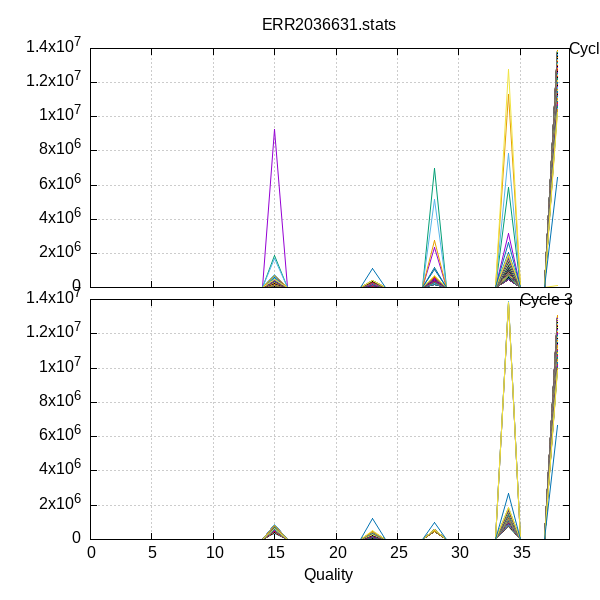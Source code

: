 
            set terminal png size 600,600 truecolor
            set output "ERR2036631-quals3.png"
            set grid xtics ytics y2tics back lc rgb "#cccccc"
            set multiplot
             set rmargin 0; set lmargin 0; set tmargin 0; set bmargin 0; set origin 0.15,0.52; set size 0.8,0.4
            set title "ERR2036631.stats" noenhanced
            set ylabel "Frequency (fwd reads)"
            set label "Cycle 22" at 38+1,13902417
            unset xlabel
            set xrange [0:39]
            set format x ""
            plot '-' using 1:2:3 with lines linecolor variable title ''
        1	0	1
2	0	1
3	0	1
4	0	1
5	0	1
6	0	1
7	0	1
8	0	1
9	0	1
10	0	1
11	0	1
12	0	1
13	0	1
14	0	1
15	9226952	1
16	0	1
17	0	1
18	0	1
19	0	1
20	0	1
21	0	1
22	0	1
23	0	1
24	0	1
25	0	1
26	0	1
27	0	1
28	2339115	1
29	0	1
30	0	1
31	0	1
32	0	1
33	0	1
34	3135518	1
35	0	1
36	0	1
37	0	1
38	0	1

1	0	2
2	0	2
3	0	2
4	0	2
5	0	2
6	0	2
7	0	2
8	0	2
9	0	2
10	0	2
11	0	2
12	0	2
13	0	2
14	0	2
15	1898909	2
16	0	2
17	0	2
18	0	2
19	0	2
20	0	2
21	0	2
22	0	2
23	0	2
24	0	2
25	0	2
26	0	2
27	0	2
28	6971861	2
29	0	2
30	0	2
31	0	2
32	0	2
33	0	2
34	5830815	2
35	0	2
36	0	2
37	0	2
38	0	2

1	0	3
2	0	3
3	0	3
4	0	3
5	0	3
6	0	3
7	0	3
8	0	3
9	0	3
10	0	3
11	0	3
12	0	3
13	0	3
14	0	3
15	1717404	3
16	0	3
17	0	3
18	0	3
19	0	3
20	0	3
21	0	3
22	0	3
23	0	3
24	0	3
25	0	3
26	0	3
27	0	3
28	5160359	3
29	0	3
30	0	3
31	0	3
32	0	3
33	0	3
34	7823822	3
35	0	3
36	0	3
37	0	3
38	0	3

1	0	4
2	0	4
3	0	4
4	0	4
5	0	4
6	0	4
7	0	4
8	0	4
9	0	4
10	0	4
11	0	4
12	0	4
13	0	4
14	0	4
15	603268	4
16	0	4
17	0	4
18	0	4
19	0	4
20	0	4
21	0	4
22	0	4
23	0	4
24	0	4
25	0	4
26	0	4
27	0	4
28	2777420	4
29	0	4
30	0	4
31	0	4
32	0	4
33	0	4
34	11320897	4
35	0	4
36	0	4
37	0	4
38	0	4

1	0	5
2	0	5
3	0	5
4	0	5
5	0	5
6	0	5
7	0	5
8	0	5
9	0	5
10	0	5
11	0	5
12	0	5
13	0	5
14	0	5
15	673552	5
16	0	5
17	0	5
18	0	5
19	0	5
20	0	5
21	0	5
22	0	5
23	0	5
24	0	5
25	0	5
26	0	5
27	0	5
28	1133898	5
29	0	5
30	0	5
31	0	5
32	0	5
33	0	5
34	12771419	5
35	0	5
36	0	5
37	0	5
38	122716	5

1	0	6
2	0	6
3	0	6
4	0	6
5	0	6
6	0	6
7	0	6
8	0	6
9	0	6
10	0	6
11	0	6
12	0	6
13	0	6
14	0	6
15	367847	6
16	0	6
17	0	6
18	0	6
19	0	6
20	0	6
21	0	6
22	0	6
23	53	6
24	0	6
25	0	6
26	0	6
27	0	6
28	1179687	6
29	0	6
30	0	6
31	0	6
32	0	6
33	0	6
34	2033370	6
35	0	6
36	0	6
37	0	6
38	11120628	6

1	0	7
2	0	7
3	0	7
4	0	7
5	0	7
6	0	7
7	0	7
8	0	7
9	0	7
10	0	7
11	0	7
12	0	7
13	0	7
14	0	7
15	252516	7
16	0	7
17	0	7
18	0	7
19	0	7
20	0	7
21	0	7
22	0	7
23	1152	7
24	0	7
25	0	7
26	0	7
27	0	7
28	541039	7
29	0	7
30	0	7
31	0	7
32	0	7
33	0	7
34	1249574	7
35	0	7
36	0	7
37	0	7
38	12657304	7

1	0	8
2	0	8
3	0	8
4	0	8
5	0	8
6	0	8
7	0	8
8	0	8
9	0	8
10	0	8
11	0	8
12	0	8
13	0	8
14	0	8
15	292830	8
16	0	8
17	0	8
18	0	8
19	0	8
20	0	8
21	0	8
22	0	8
23	1591	8
24	0	8
25	0	8
26	0	8
27	0	8
28	458494	8
29	0	8
30	0	8
31	0	8
32	0	8
33	0	8
34	1113507	8
35	0	8
36	0	8
37	0	8
38	12835163	8

1	0	9
2	0	9
3	0	9
4	0	9
5	0	9
6	0	9
7	0	9
8	0	9
9	0	9
10	0	9
11	0	9
12	0	9
13	0	9
14	0	9
15	181898	9
16	0	9
17	0	9
18	0	9
19	0	9
20	0	9
21	0	9
22	0	9
23	1728	9
24	0	9
25	0	9
26	0	9
27	0	9
28	339555	9
29	0	9
30	0	9
31	0	9
32	0	9
33	0	9
34	767780	9
35	0	9
36	0	9
37	0	9
38	13410624	9

1	0	10
2	0	10
3	0	10
4	0	10
5	0	10
6	0	10
7	0	10
8	0	10
9	0	10
10	0	10
11	0	10
12	0	10
13	0	10
14	0	10
15	164385	10
16	0	10
17	0	10
18	0	10
19	0	10
20	0	10
21	0	10
22	0	10
23	2073	10
24	0	10
25	0	10
26	0	10
27	0	10
28	274063	10
29	0	10
30	0	10
31	0	10
32	0	10
33	0	10
34	636227	10
35	0	10
36	0	10
37	0	10
38	13624837	10

1	0	11
2	0	11
3	7	11
4	0	11
5	0	11
6	0	11
7	0	11
8	0	11
9	0	11
10	0	11
11	0	11
12	0	11
13	0	11
14	0	11
15	142894	11
16	0	11
17	0	11
18	0	11
19	0	11
20	0	11
21	0	11
22	0	11
23	2262	11
24	0	11
25	0	11
26	0	11
27	0	11
28	224270	11
29	0	11
30	0	11
31	0	11
32	0	11
33	0	11
34	553860	11
35	0	11
36	0	11
37	0	11
38	13778292	11

1	0	12
2	0	12
3	45	12
4	0	12
5	0	12
6	0	12
7	0	12
8	0	12
9	0	12
10	0	12
11	0	12
12	0	12
13	0	12
14	0	12
15	143737	12
16	0	12
17	0	12
18	0	12
19	0	12
20	0	12
21	0	12
22	0	12
23	2817	12
24	0	12
25	0	12
26	0	12
27	0	12
28	230831	12
29	0	12
30	0	12
31	0	12
32	0	12
33	0	12
34	535611	12
35	0	12
36	0	12
37	0	12
38	13788544	12

1	0	13
2	0	13
3	53	13
4	0	13
5	0	13
6	0	13
7	0	13
8	0	13
9	0	13
10	0	13
11	0	13
12	0	13
13	0	13
14	0	13
15	136830	13
16	0	13
17	0	13
18	0	13
19	0	13
20	0	13
21	0	13
22	0	13
23	3951	13
24	0	13
25	0	13
26	0	13
27	0	13
28	221507	13
29	0	13
30	0	13
31	0	13
32	0	13
33	0	13
34	520593	13
35	0	13
36	0	13
37	0	13
38	13818651	13

1	0	14
2	0	14
3	1	14
4	0	14
5	0	14
6	0	14
7	0	14
8	0	14
9	0	14
10	0	14
11	0	14
12	0	14
13	0	14
14	0	14
15	133102	14
16	0	14
17	0	14
18	0	14
19	0	14
20	0	14
21	0	14
22	0	14
23	5110	14
24	0	14
25	0	14
26	0	14
27	0	14
28	224712	14
29	0	14
30	0	14
31	0	14
32	0	14
33	0	14
34	500206	14
35	0	14
36	0	14
37	0	14
38	13838454	14

1	0	15
2	0	15
3	27	15
4	0	15
5	0	15
6	0	15
7	0	15
8	0	15
9	0	15
10	0	15
11	0	15
12	0	15
13	0	15
14	0	15
15	138737	15
16	0	15
17	0	15
18	0	15
19	0	15
20	0	15
21	0	15
22	0	15
23	7052	15
24	0	15
25	0	15
26	0	15
27	0	15
28	224368	15
29	0	15
30	0	15
31	0	15
32	0	15
33	0	15
34	504211	15
35	0	15
36	0	15
37	0	15
38	13827190	15

1	0	16
2	0	16
3	10	16
4	0	16
5	0	16
6	0	16
7	0	16
8	0	16
9	0	16
10	0	16
11	0	16
12	0	16
13	0	16
14	0	16
15	135763	16
16	0	16
17	0	16
18	0	16
19	0	16
20	0	16
21	0	16
22	0	16
23	9439	16
24	0	16
25	0	16
26	0	16
27	0	16
28	219922	16
29	0	16
30	0	16
31	0	16
32	0	16
33	0	16
34	492994	16
35	0	16
36	0	16
37	0	16
38	13843457	16

1	0	17
2	0	17
3	5	17
4	0	17
5	0	17
6	0	17
7	0	17
8	0	17
9	0	17
10	0	17
11	0	17
12	0	17
13	0	17
14	0	17
15	131460	17
16	0	17
17	0	17
18	0	17
19	0	17
20	0	17
21	0	17
22	0	17
23	9823	17
24	0	17
25	0	17
26	0	17
27	0	17
28	211423	17
29	0	17
30	0	17
31	0	17
32	0	17
33	0	17
34	474513	17
35	0	17
36	0	17
37	0	17
38	13874361	17

1	0	18
2	0	18
3	0	18
4	0	18
5	0	18
6	0	18
7	0	18
8	0	18
9	0	18
10	0	18
11	0	18
12	0	18
13	0	18
14	0	18
15	132924	18
16	0	18
17	0	18
18	0	18
19	0	18
20	0	18
21	0	18
22	0	18
23	10636	18
24	0	18
25	0	18
26	0	18
27	0	18
28	210589	18
29	0	18
30	0	18
31	0	18
32	0	18
33	0	18
34	469837	18
35	0	18
36	0	18
37	0	18
38	13877599	18

1	0	19
2	0	19
3	0	19
4	0	19
5	0	19
6	0	19
7	0	19
8	0	19
9	0	19
10	0	19
11	0	19
12	0	19
13	0	19
14	0	19
15	129849	19
16	0	19
17	0	19
18	0	19
19	0	19
20	0	19
21	0	19
22	0	19
23	12013	19
24	0	19
25	0	19
26	0	19
27	0	19
28	205931	19
29	0	19
30	0	19
31	0	19
32	0	19
33	0	19
34	462275	19
35	0	19
36	0	19
37	0	19
38	13891517	19

1	0	20
2	0	20
3	0	20
4	0	20
5	0	20
6	0	20
7	0	20
8	0	20
9	0	20
10	0	20
11	0	20
12	0	20
13	0	20
14	0	20
15	146637	20
16	0	20
17	0	20
18	0	20
19	0	20
20	0	20
21	0	20
22	0	20
23	13412	20
24	0	20
25	0	20
26	0	20
27	0	20
28	209654	20
29	0	20
30	0	20
31	0	20
32	0	20
33	0	20
34	465545	20
35	0	20
36	0	20
37	0	20
38	13866337	20

1	0	21
2	0	21
3	0	21
4	0	21
5	0	21
6	0	21
7	0	21
8	0	21
9	0	21
10	0	21
11	0	21
12	0	21
13	0	21
14	0	21
15	128868	21
16	0	21
17	0	21
18	0	21
19	0	21
20	0	21
21	0	21
22	0	21
23	14405	21
24	0	21
25	0	21
26	0	21
27	0	21
28	213262	21
29	0	21
30	0	21
31	0	21
32	0	21
33	0	21
34	456593	21
35	0	21
36	0	21
37	0	21
38	13888457	21

1	0	22
2	0	22
3	0	22
4	0	22
5	0	22
6	0	22
7	0	22
8	0	22
9	0	22
10	0	22
11	0	22
12	0	22
13	0	22
14	0	22
15	129580	22
16	0	22
17	0	22
18	0	22
19	0	22
20	0	22
21	0	22
22	0	22
23	14417	22
24	0	22
25	0	22
26	0	22
27	0	22
28	200714	22
29	0	22
30	0	22
31	0	22
32	0	22
33	0	22
34	454457	22
35	0	22
36	0	22
37	0	22
38	13902417	22

1	0	23
2	0	23
3	0	23
4	0	23
5	0	23
6	0	23
7	0	23
8	0	23
9	0	23
10	0	23
11	0	23
12	0	23
13	0	23
14	0	23
15	131566	23
16	0	23
17	0	23
18	0	23
19	0	23
20	0	23
21	0	23
22	0	23
23	14748	23
24	0	23
25	0	23
26	0	23
27	0	23
28	201154	23
29	0	23
30	0	23
31	0	23
32	0	23
33	0	23
34	453984	23
35	0	23
36	0	23
37	0	23
38	13900133	23

1	0	24
2	0	24
3	0	24
4	0	24
5	0	24
6	0	24
7	0	24
8	0	24
9	0	24
10	0	24
11	0	24
12	0	24
13	0	24
14	0	24
15	131257	24
16	0	24
17	0	24
18	0	24
19	0	24
20	0	24
21	0	24
22	0	24
23	15059	24
24	0	24
25	0	24
26	0	24
27	0	24
28	201815	24
29	0	24
30	0	24
31	0	24
32	0	24
33	0	24
34	455418	24
35	0	24
36	0	24
37	0	24
38	13898036	24

1	0	25
2	0	25
3	0	25
4	0	25
5	0	25
6	0	25
7	0	25
8	0	25
9	0	25
10	0	25
11	0	25
12	0	25
13	0	25
14	0	25
15	134508	25
16	0	25
17	0	25
18	0	25
19	0	25
20	0	25
21	0	25
22	0	25
23	15183	25
24	0	25
25	0	25
26	0	25
27	0	25
28	202661	25
29	0	25
30	0	25
31	0	25
32	0	25
33	0	25
34	454861	25
35	0	25
36	0	25
37	0	25
38	13894372	25

1	0	26
2	0	26
3	0	26
4	0	26
5	0	26
6	0	26
7	0	26
8	0	26
9	0	26
10	0	26
11	0	26
12	0	26
13	0	26
14	0	26
15	143780	26
16	0	26
17	0	26
18	0	26
19	0	26
20	0	26
21	0	26
22	0	26
23	15048	26
24	0	26
25	0	26
26	0	26
27	0	26
28	203951	26
29	0	26
30	0	26
31	0	26
32	0	26
33	0	26
34	455866	26
35	0	26
36	0	26
37	0	26
38	13882940	26

1	0	27
2	0	27
3	0	27
4	0	27
5	0	27
6	0	27
7	0	27
8	0	27
9	0	27
10	0	27
11	0	27
12	0	27
13	0	27
14	0	27
15	166138	27
16	0	27
17	0	27
18	0	27
19	0	27
20	0	27
21	0	27
22	0	27
23	16204	27
24	0	27
25	0	27
26	0	27
27	0	27
28	213832	27
29	0	27
30	0	27
31	0	27
32	0	27
33	0	27
34	460720	27
35	0	27
36	0	27
37	0	27
38	13844691	27

1	0	28
2	0	28
3	0	28
4	0	28
5	0	28
6	0	28
7	0	28
8	0	28
9	0	28
10	0	28
11	0	28
12	0	28
13	0	28
14	0	28
15	142836	28
16	0	28
17	0	28
18	0	28
19	0	28
20	0	28
21	0	28
22	0	28
23	15798	28
24	0	28
25	0	28
26	0	28
27	0	28
28	223022	28
29	0	28
30	0	28
31	0	28
32	0	28
33	0	28
34	457008	28
35	0	28
36	0	28
37	0	28
38	13862921	28

1	0	29
2	0	29
3	0	29
4	0	29
5	0	29
6	0	29
7	0	29
8	0	29
9	0	29
10	0	29
11	0	29
12	0	29
13	0	29
14	0	29
15	166995	29
16	0	29
17	0	29
18	0	29
19	0	29
20	0	29
21	0	29
22	0	29
23	16345	29
24	0	29
25	0	29
26	0	29
27	0	29
28	218321	29
29	0	29
30	0	29
31	0	29
32	0	29
33	0	29
34	461715	29
35	0	29
36	0	29
37	0	29
38	13838209	29

1	0	30
2	0	30
3	0	30
4	0	30
5	0	30
6	0	30
7	0	30
8	0	30
9	0	30
10	0	30
11	0	30
12	0	30
13	0	30
14	0	30
15	184504	30
16	0	30
17	0	30
18	0	30
19	0	30
20	0	30
21	0	30
22	0	30
23	17206	30
24	0	30
25	0	30
26	0	30
27	0	30
28	231644	30
29	0	30
30	0	30
31	0	30
32	0	30
33	0	30
34	464306	30
35	0	30
36	0	30
37	0	30
38	13803925	30

1	0	31
2	0	31
3	0	31
4	0	31
5	0	31
6	0	31
7	0	31
8	0	31
9	0	31
10	0	31
11	0	31
12	0	31
13	0	31
14	0	31
15	153963	31
16	0	31
17	0	31
18	0	31
19	0	31
20	0	31
21	0	31
22	0	31
23	16629	31
24	0	31
25	0	31
26	0	31
27	0	31
28	242460	31
29	0	31
30	0	31
31	0	31
32	0	31
33	0	31
34	467286	31
35	0	31
36	0	31
37	0	31
38	13821247	31

1	0	32
2	0	32
3	0	32
4	0	32
5	0	32
6	0	32
7	0	32
8	0	32
9	0	32
10	0	32
11	0	32
12	0	32
13	0	32
14	0	32
15	157507	32
16	0	32
17	0	32
18	0	32
19	0	32
20	0	32
21	0	32
22	0	32
23	16665	32
24	0	32
25	0	32
26	0	32
27	0	32
28	224731	32
29	0	32
30	0	32
31	0	32
32	0	32
33	0	32
34	474791	32
35	0	32
36	0	32
37	0	32
38	13827891	32

1	0	33
2	0	33
3	0	33
4	0	33
5	0	33
6	0	33
7	0	33
8	0	33
9	0	33
10	0	33
11	0	33
12	0	33
13	0	33
14	0	33
15	156041	33
16	0	33
17	0	33
18	0	33
19	0	33
20	0	33
21	0	33
22	0	33
23	16802	33
24	0	33
25	0	33
26	0	33
27	0	33
28	218963	33
29	0	33
30	0	33
31	0	33
32	0	33
33	0	33
34	470720	33
35	0	33
36	0	33
37	0	33
38	13839059	33

1	0	34
2	0	34
3	0	34
4	0	34
5	0	34
6	0	34
7	0	34
8	0	34
9	0	34
10	0	34
11	0	34
12	0	34
13	0	34
14	0	34
15	157180	34
16	0	34
17	0	34
18	0	34
19	0	34
20	0	34
21	0	34
22	0	34
23	17021	34
24	0	34
25	0	34
26	0	34
27	0	34
28	220836	34
29	0	34
30	0	34
31	0	34
32	0	34
33	0	34
34	470914	34
35	0	34
36	0	34
37	0	34
38	13835634	34

1	0	35
2	0	35
3	0	35
4	0	35
5	0	35
6	0	35
7	0	35
8	0	35
9	0	35
10	0	35
11	0	35
12	0	35
13	0	35
14	0	35
15	160349	35
16	0	35
17	0	35
18	0	35
19	0	35
20	0	35
21	0	35
22	0	35
23	16930	35
24	0	35
25	0	35
26	0	35
27	0	35
28	220585	35
29	0	35
30	0	35
31	0	35
32	0	35
33	0	35
34	472692	35
35	0	35
36	0	35
37	0	35
38	13831029	35

1	0	36
2	0	36
3	0	36
4	0	36
5	0	36
6	0	36
7	0	36
8	0	36
9	0	36
10	0	36
11	0	36
12	0	36
13	0	36
14	0	36
15	161172	36
16	0	36
17	0	36
18	0	36
19	0	36
20	0	36
21	0	36
22	0	36
23	17318	36
24	0	36
25	0	36
26	0	36
27	0	36
28	225276	36
29	0	36
30	0	36
31	0	36
32	0	36
33	0	36
34	476073	36
35	0	36
36	0	36
37	0	36
38	13821746	36

1	0	37
2	0	37
3	0	37
4	0	37
5	0	37
6	0	37
7	0	37
8	0	37
9	0	37
10	0	37
11	0	37
12	0	37
13	0	37
14	0	37
15	166124	37
16	0	37
17	0	37
18	0	37
19	0	37
20	0	37
21	0	37
22	0	37
23	17531	37
24	0	37
25	0	37
26	0	37
27	0	37
28	227016	37
29	0	37
30	0	37
31	0	37
32	0	37
33	0	37
34	483062	37
35	0	37
36	0	37
37	0	37
38	13806036	37

1	0	38
2	0	38
3	0	38
4	0	38
5	0	38
6	0	38
7	0	38
8	0	38
9	0	38
10	0	38
11	0	38
12	0	38
13	0	38
14	0	38
15	168310	38
16	0	38
17	0	38
18	0	38
19	0	38
20	0	38
21	0	38
22	0	38
23	17992	38
24	0	38
25	0	38
26	0	38
27	0	38
28	232023	38
29	0	38
30	0	38
31	0	38
32	0	38
33	0	38
34	490524	38
35	0	38
36	0	38
37	0	38
38	13789017	38

1	0	39
2	0	39
3	0	39
4	0	39
5	0	39
6	0	39
7	0	39
8	0	39
9	0	39
10	0	39
11	0	39
12	0	39
13	0	39
14	0	39
15	167236	39
16	0	39
17	0	39
18	0	39
19	0	39
20	0	39
21	0	39
22	0	39
23	18063	39
24	0	39
25	0	39
26	0	39
27	0	39
28	229867	39
29	0	39
30	0	39
31	0	39
32	0	39
33	0	39
34	488581	39
35	0	39
36	0	39
37	0	39
38	13792343	39

1	0	40
2	0	40
3	0	40
4	0	40
5	0	40
6	0	40
7	0	40
8	0	40
9	0	40
10	0	40
11	0	40
12	0	40
13	0	40
14	0	40
15	171482	40
16	0	40
17	0	40
18	0	40
19	0	40
20	0	40
21	0	40
22	0	40
23	18932	40
24	0	40
25	0	40
26	0	40
27	0	40
28	234296	40
29	0	40
30	0	40
31	0	40
32	0	40
33	0	40
34	495430	40
35	0	40
36	0	40
37	0	40
38	13774064	40

1	0	41
2	0	41
3	0	41
4	0	41
5	0	41
6	0	41
7	0	41
8	0	41
9	0	41
10	0	41
11	0	41
12	0	41
13	0	41
14	0	41
15	168442	41
16	0	41
17	0	41
18	0	41
19	0	41
20	0	41
21	0	41
22	0	41
23	19029	41
24	0	41
25	0	41
26	0	41
27	0	41
28	233305	41
29	0	41
30	0	41
31	0	41
32	0	41
33	0	41
34	497668	41
35	0	41
36	0	41
37	0	41
38	13773825	41

1	0	42
2	0	42
3	0	42
4	0	42
5	0	42
6	0	42
7	0	42
8	0	42
9	0	42
10	0	42
11	0	42
12	0	42
13	0	42
14	0	42
15	171704	42
16	0	42
17	0	42
18	0	42
19	0	42
20	0	42
21	0	42
22	0	42
23	19241	42
24	0	42
25	0	42
26	0	42
27	0	42
28	236157	42
29	0	42
30	0	42
31	0	42
32	0	42
33	0	42
34	504200	42
35	0	42
36	0	42
37	0	42
38	13758906	42

1	0	43
2	0	43
3	0	43
4	0	43
5	0	43
6	0	43
7	0	43
8	0	43
9	0	43
10	0	43
11	0	43
12	0	43
13	0	43
14	0	43
15	182337	43
16	0	43
17	0	43
18	0	43
19	0	43
20	0	43
21	0	43
22	0	43
23	19378	43
24	0	43
25	0	43
26	0	43
27	0	43
28	249749	43
29	0	43
30	0	43
31	0	43
32	0	43
33	0	43
34	514573	43
35	0	43
36	0	43
37	0	43
38	13722273	43

1	0	44
2	0	44
3	0	44
4	0	44
5	0	44
6	0	44
7	0	44
8	0	44
9	0	44
10	0	44
11	0	44
12	0	44
13	0	44
14	0	44
15	187024	44
16	0	44
17	0	44
18	0	44
19	0	44
20	0	44
21	0	44
22	0	44
23	20164	44
24	0	44
25	0	44
26	0	44
27	0	44
28	253946	44
29	0	44
30	0	44
31	0	44
32	0	44
33	0	44
34	526197	44
35	0	44
36	0	44
37	0	44
38	13698935	44

1	0	45
2	0	45
3	0	45
4	0	45
5	0	45
6	0	45
7	0	45
8	0	45
9	0	45
10	0	45
11	0	45
12	0	45
13	0	45
14	0	45
15	178466	45
16	0	45
17	0	45
18	0	45
19	0	45
20	0	45
21	0	45
22	0	45
23	20376	45
24	0	45
25	0	45
26	0	45
27	0	45
28	249345	45
29	0	45
30	0	45
31	0	45
32	0	45
33	0	45
34	523328	45
35	0	45
36	0	45
37	0	45
38	13712728	45

1	0	46
2	0	46
3	0	46
4	0	46
5	0	46
6	0	46
7	0	46
8	0	46
9	0	46
10	0	46
11	0	46
12	0	46
13	0	46
14	0	46
15	181945	46
16	0	46
17	0	46
18	0	46
19	0	46
20	0	46
21	0	46
22	0	46
23	19957	46
24	0	46
25	0	46
26	0	46
27	0	46
28	247525	46
29	0	46
30	0	46
31	0	46
32	0	46
33	0	46
34	526817	46
35	0	46
36	0	46
37	0	46
38	13705955	46

1	0	47
2	0	47
3	0	47
4	0	47
5	0	47
6	0	47
7	0	47
8	0	47
9	0	47
10	0	47
11	0	47
12	0	47
13	0	47
14	0	47
15	182482	47
16	0	47
17	0	47
18	0	47
19	0	47
20	0	47
21	0	47
22	0	47
23	20067	47
24	0	47
25	0	47
26	0	47
27	0	47
28	250864	47
29	0	47
30	0	47
31	0	47
32	0	47
33	0	47
34	533085	47
35	0	47
36	0	47
37	0	47
38	13693611	47

1	0	48
2	0	48
3	0	48
4	0	48
5	0	48
6	0	48
7	0	48
8	0	48
9	0	48
10	0	48
11	0	48
12	0	48
13	0	48
14	0	48
15	185978	48
16	0	48
17	0	48
18	0	48
19	0	48
20	0	48
21	0	48
22	0	48
23	19816	48
24	0	48
25	0	48
26	0	48
27	0	48
28	252648	48
29	0	48
30	0	48
31	0	48
32	0	48
33	0	48
34	534969	48
35	0	48
36	0	48
37	0	48
38	13684726	48

1	0	49
2	0	49
3	0	49
4	0	49
5	0	49
6	0	49
7	0	49
8	0	49
9	0	49
10	0	49
11	0	49
12	0	49
13	0	49
14	0	49
15	187158	49
16	0	49
17	0	49
18	0	49
19	0	49
20	0	49
21	0	49
22	0	49
23	20663	49
24	0	49
25	0	49
26	0	49
27	0	49
28	255951	49
29	0	49
30	0	49
31	0	49
32	0	49
33	0	49
34	543311	49
35	0	49
36	0	49
37	0	49
38	13668862	49

1	0	50
2	0	50
3	0	50
4	0	50
5	0	50
6	0	50
7	0	50
8	0	50
9	0	50
10	0	50
11	0	50
12	0	50
13	0	50
14	0	50
15	190644	50
16	0	50
17	0	50
18	0	50
19	0	50
20	0	50
21	0	50
22	0	50
23	21102	50
24	0	50
25	0	50
26	0	50
27	0	50
28	259091	50
29	0	50
30	0	50
31	0	50
32	0	50
33	0	50
34	552838	50
35	0	50
36	0	50
37	0	50
38	13649981	50

1	0	51
2	0	51
3	0	51
4	0	51
5	0	51
6	0	51
7	0	51
8	0	51
9	0	51
10	0	51
11	0	51
12	0	51
13	0	51
14	0	51
15	194168	51
16	0	51
17	0	51
18	0	51
19	0	51
20	0	51
21	0	51
22	0	51
23	22178	51
24	0	51
25	0	51
26	0	51
27	0	51
28	261398	51
29	0	51
30	0	51
31	0	51
32	0	51
33	0	51
34	561101	51
35	0	51
36	0	51
37	0	51
38	13632498	51

1	0	52
2	0	52
3	0	52
4	0	52
5	0	52
6	0	52
7	0	52
8	0	52
9	0	52
10	0	52
11	0	52
12	0	52
13	0	52
14	0	52
15	199622	52
16	0	52
17	0	52
18	0	52
19	0	52
20	0	52
21	0	52
22	0	52
23	22981	52
24	0	52
25	0	52
26	0	52
27	0	52
28	268369	52
29	0	52
30	0	52
31	0	52
32	0	52
33	0	52
34	572585	52
35	0	52
36	0	52
37	0	52
38	13605516	52

1	0	53
2	0	53
3	0	53
4	0	53
5	0	53
6	0	53
7	0	53
8	0	53
9	0	53
10	0	53
11	0	53
12	0	53
13	0	53
14	0	53
15	207560	53
16	0	53
17	0	53
18	0	53
19	0	53
20	0	53
21	0	53
22	0	53
23	23686	53
24	0	53
25	0	53
26	0	53
27	0	53
28	276911	53
29	0	53
30	0	53
31	0	53
32	0	53
33	0	53
34	591488	53
35	0	53
36	0	53
37	0	53
38	13567078	53

1	0	54
2	0	54
3	0	54
4	0	54
5	0	54
6	0	54
7	0	54
8	0	54
9	0	54
10	0	54
11	0	54
12	0	54
13	0	54
14	0	54
15	205490	54
16	0	54
17	0	54
18	0	54
19	0	54
20	0	54
21	0	54
22	0	54
23	24574	54
24	0	54
25	0	54
26	0	54
27	0	54
28	277524	54
29	0	54
30	0	54
31	0	54
32	0	54
33	0	54
34	594803	54
35	0	54
36	0	54
37	0	54
38	13562052	54

1	0	55
2	0	55
3	0	55
4	0	55
5	0	55
6	0	55
7	0	55
8	0	55
9	0	55
10	0	55
11	0	55
12	0	55
13	0	55
14	0	55
15	205789	55
16	0	55
17	0	55
18	0	55
19	0	55
20	0	55
21	0	55
22	0	55
23	25983	55
24	0	55
25	0	55
26	0	55
27	0	55
28	277834	55
29	0	55
30	0	55
31	0	55
32	0	55
33	0	55
34	600459	55
35	0	55
36	0	55
37	0	55
38	13552002	55

1	0	56
2	0	56
3	0	56
4	0	56
5	0	56
6	0	56
7	0	56
8	0	56
9	0	56
10	0	56
11	0	56
12	0	56
13	0	56
14	0	56
15	208133	56
16	0	56
17	0	56
18	0	56
19	0	56
20	0	56
21	0	56
22	0	56
23	25822	56
24	0	56
25	0	56
26	0	56
27	0	56
28	280561	56
29	0	56
30	0	56
31	0	56
32	0	56
33	0	56
34	608980	56
35	0	56
36	0	56
37	0	56
38	13536263	56

1	0	57
2	0	57
3	0	57
4	0	57
5	0	57
6	0	57
7	0	57
8	0	57
9	0	57
10	0	57
11	0	57
12	0	57
13	0	57
14	0	57
15	219854	57
16	0	57
17	0	57
18	0	57
19	0	57
20	0	57
21	0	57
22	0	57
23	27347	57
24	0	57
25	0	57
26	0	57
27	0	57
28	288890	57
29	0	57
30	0	57
31	0	57
32	0	57
33	0	57
34	623982	57
35	0	57
36	0	57
37	0	57
38	13497129	57

1	0	58
2	0	58
3	0	58
4	0	58
5	0	58
6	0	58
7	0	58
8	0	58
9	0	58
10	0	58
11	0	58
12	0	58
13	0	58
14	0	58
15	220812	58
16	0	58
17	0	58
18	0	58
19	0	58
20	0	58
21	0	58
22	0	58
23	28086	58
24	0	58
25	0	58
26	0	58
27	0	58
28	292384	58
29	0	58
30	0	58
31	0	58
32	0	58
33	0	58
34	632891	58
35	0	58
36	0	58
37	0	58
38	13480613	58

1	0	59
2	0	59
3	0	59
4	0	59
5	0	59
6	0	59
7	0	59
8	0	59
9	0	59
10	0	59
11	0	59
12	0	59
13	0	59
14	0	59
15	221757	59
16	0	59
17	0	59
18	0	59
19	0	59
20	0	59
21	0	59
22	0	59
23	28473	59
24	0	59
25	0	59
26	0	59
27	0	59
28	296446	59
29	0	59
30	0	59
31	0	59
32	0	59
33	0	59
34	642387	59
35	0	59
36	0	59
37	0	59
38	13463212	59

1	0	60
2	0	60
3	0	60
4	0	60
5	0	60
6	0	60
7	0	60
8	0	60
9	0	60
10	0	60
11	0	60
12	0	60
13	0	60
14	0	60
15	219976	60
16	0	60
17	0	60
18	0	60
19	0	60
20	0	60
21	0	60
22	0	60
23	29797	60
24	0	60
25	0	60
26	0	60
27	0	60
28	295789	60
29	0	60
30	0	60
31	0	60
32	0	60
33	0	60
34	646865	60
35	0	60
36	0	60
37	0	60
38	13457416	60

1	0	61
2	0	61
3	0	61
4	0	61
5	0	61
6	0	61
7	0	61
8	0	61
9	0	61
10	0	61
11	0	61
12	0	61
13	0	61
14	0	61
15	230515	61
16	0	61
17	0	61
18	0	61
19	0	61
20	0	61
21	0	61
22	0	61
23	31357	61
24	0	61
25	0	61
26	0	61
27	0	61
28	298916	61
29	0	61
30	0	61
31	0	61
32	0	61
33	0	61
34	655957	61
35	0	61
36	0	61
37	0	61
38	13430601	61

1	0	62
2	0	62
3	0	62
4	0	62
5	0	62
6	0	62
7	0	62
8	0	62
9	0	62
10	0	62
11	0	62
12	0	62
13	0	62
14	0	62
15	232153	62
16	0	62
17	0	62
18	0	62
19	0	62
20	0	62
21	0	62
22	0	62
23	32157	62
24	0	62
25	0	62
26	0	62
27	0	62
28	307382	62
29	0	62
30	0	62
31	0	62
32	0	62
33	0	62
34	667596	62
35	0	62
36	0	62
37	0	62
38	13405337	62

1	0	63
2	0	63
3	7	63
4	0	63
5	0	63
6	0	63
7	0	63
8	0	63
9	0	63
10	0	63
11	0	63
12	0	63
13	0	63
14	0	63
15	235957	63
16	0	63
17	0	63
18	0	63
19	0	63
20	0	63
21	0	63
22	0	63
23	34367	63
24	0	63
25	0	63
26	0	63
27	0	63
28	306523	63
29	0	63
30	0	63
31	0	63
32	0	63
33	0	63
34	675787	63
35	0	63
36	0	63
37	0	63
38	13389489	63

1	0	64
2	0	64
3	0	64
4	0	64
5	0	64
6	0	64
7	0	64
8	0	64
9	0	64
10	0	64
11	0	64
12	0	64
13	0	64
14	0	64
15	232110	64
16	0	64
17	0	64
18	0	64
19	0	64
20	0	64
21	0	64
22	0	64
23	35485	64
24	0	64
25	0	64
26	0	64
27	0	64
28	305118	64
29	0	64
30	0	64
31	0	64
32	0	64
33	0	64
34	675836	64
35	0	64
36	0	64
37	0	64
38	13391126	64

1	0	65
2	0	65
3	0	65
4	0	65
5	0	65
6	0	65
7	0	65
8	0	65
9	0	65
10	0	65
11	0	65
12	0	65
13	0	65
14	0	65
15	236134	65
16	0	65
17	0	65
18	0	65
19	0	65
20	0	65
21	0	65
22	0	65
23	36141	65
24	0	65
25	0	65
26	0	65
27	0	65
28	306924	65
29	0	65
30	0	65
31	0	65
32	0	65
33	0	65
34	685291	65
35	0	65
36	0	65
37	0	65
38	13372699	65

1	0	66
2	0	66
3	0	66
4	0	66
5	0	66
6	0	66
7	0	66
8	0	66
9	0	66
10	0	66
11	0	66
12	0	66
13	0	66
14	0	66
15	235751	66
16	0	66
17	0	66
18	0	66
19	0	66
20	0	66
21	0	66
22	0	66
23	38046	66
24	0	66
25	0	66
26	0	66
27	0	66
28	307013	66
29	0	66
30	0	66
31	0	66
32	0	66
33	0	66
34	690001	66
35	0	66
36	0	66
37	0	66
38	13363752	66

1	0	67
2	0	67
3	0	67
4	0	67
5	0	67
6	0	67
7	0	67
8	0	67
9	0	67
10	0	67
11	0	67
12	0	67
13	0	67
14	0	67
15	242719	67
16	0	67
17	0	67
18	0	67
19	0	67
20	0	67
21	0	67
22	0	67
23	39334	67
24	0	67
25	0	67
26	0	67
27	0	67
28	313147	67
29	0	67
30	0	67
31	0	67
32	0	67
33	0	67
34	709136	67
35	0	67
36	0	67
37	0	67
38	13327549	67

1	0	68
2	0	68
3	44	68
4	0	68
5	0	68
6	0	68
7	0	68
8	0	68
9	0	68
10	0	68
11	0	68
12	0	68
13	0	68
14	0	68
15	242520	68
16	0	68
17	0	68
18	0	68
19	0	68
20	0	68
21	0	68
22	0	68
23	42503	68
24	0	68
25	0	68
26	0	68
27	0	68
28	311444	68
29	0	68
30	0	68
31	0	68
32	0	68
33	0	68
34	709744	68
35	0	68
36	0	68
37	0	68
38	13322893	68

1	0	69
2	0	69
3	39	69
4	0	69
5	0	69
6	0	69
7	0	69
8	0	69
9	0	69
10	0	69
11	0	69
12	0	69
13	0	69
14	0	69
15	251558	69
16	0	69
17	0	69
18	0	69
19	0	69
20	0	69
21	0	69
22	0	69
23	44674	69
24	0	69
25	0	69
26	0	69
27	0	69
28	323560	69
29	0	69
30	0	69
31	0	69
32	0	69
33	0	69
34	737744	69
35	0	69
36	0	69
37	0	69
38	13268695	69

1	0	70
2	0	70
3	5	70
4	0	70
5	0	70
6	0	70
7	0	70
8	0	70
9	0	70
10	0	70
11	0	70
12	0	70
13	0	70
14	0	70
15	253640	70
16	0	70
17	0	70
18	0	70
19	0	70
20	0	70
21	0	70
22	0	70
23	47272	70
24	0	70
25	0	70
26	0	70
27	0	70
28	321017	70
29	0	70
30	0	70
31	0	70
32	0	70
33	0	70
34	743384	70
35	0	70
36	0	70
37	0	70
38	13258164	70

1	0	71
2	0	71
3	0	71
4	0	71
5	0	71
6	0	71
7	0	71
8	0	71
9	0	71
10	0	71
11	0	71
12	0	71
13	0	71
14	0	71
15	260029	71
16	0	71
17	0	71
18	0	71
19	0	71
20	0	71
21	0	71
22	0	71
23	50243	71
24	0	71
25	0	71
26	0	71
27	0	71
28	329718	71
29	0	71
30	0	71
31	0	71
32	0	71
33	0	71
34	761879	71
35	0	71
36	0	71
37	0	71
38	13218852	71

1	0	72
2	0	72
3	0	72
4	0	72
5	0	72
6	0	72
7	0	72
8	0	72
9	0	72
10	0	72
11	0	72
12	0	72
13	0	72
14	0	72
15	261541	72
16	0	72
17	0	72
18	0	72
19	0	72
20	0	72
21	0	72
22	0	72
23	54133	72
24	0	72
25	0	72
26	0	72
27	0	72
28	326118	72
29	0	72
30	0	72
31	0	72
32	0	72
33	0	72
34	767930	72
35	0	72
36	0	72
37	0	72
38	13208198	72

1	0	73
2	0	73
3	230	73
4	0	73
5	0	73
6	0	73
7	0	73
8	0	73
9	0	73
10	0	73
11	0	73
12	0	73
13	0	73
14	0	73
15	266112	73
16	0	73
17	0	73
18	0	73
19	0	73
20	0	73
21	0	73
22	0	73
23	58535	73
24	0	73
25	0	73
26	0	73
27	0	73
28	329736	73
29	0	73
30	0	73
31	0	73
32	0	73
33	0	73
34	780095	73
35	0	73
36	0	73
37	0	73
38	13180272	73

1	0	74
2	0	74
3	104	74
4	0	74
5	0	74
6	0	74
7	0	74
8	0	74
9	0	74
10	0	74
11	0	74
12	0	74
13	0	74
14	0	74
15	269519	74
16	0	74
17	0	74
18	0	74
19	0	74
20	0	74
21	0	74
22	0	74
23	60886	74
24	0	74
25	0	74
26	0	74
27	0	74
28	329761	74
29	0	74
30	0	74
31	0	74
32	0	74
33	0	74
34	785185	74
35	0	74
36	0	74
37	0	74
38	13166415	74

1	0	75
2	0	75
3	0	75
4	0	75
5	0	75
6	0	75
7	0	75
8	0	75
9	0	75
10	0	75
11	0	75
12	0	75
13	0	75
14	0	75
15	272640	75
16	0	75
17	0	75
18	0	75
19	0	75
20	0	75
21	0	75
22	0	75
23	64713	75
24	0	75
25	0	75
26	0	75
27	0	75
28	330026	75
29	0	75
30	0	75
31	0	75
32	0	75
33	0	75
34	800276	75
35	0	75
36	0	75
37	0	75
38	13140872	75

1	0	76
2	0	76
3	0	76
4	0	76
5	0	76
6	0	76
7	0	76
8	0	76
9	0	76
10	0	76
11	0	76
12	0	76
13	0	76
14	0	76
15	285976	76
16	0	76
17	0	76
18	0	76
19	0	76
20	0	76
21	0	76
22	0	76
23	71007	76
24	0	76
25	0	76
26	0	76
27	0	76
28	340550	76
29	0	76
30	0	76
31	0	76
32	0	76
33	0	76
34	814787	76
35	0	76
36	0	76
37	0	76
38	13090553	76

1	0	77
2	0	77
3	16	77
4	0	77
5	0	77
6	0	77
7	0	77
8	0	77
9	0	77
10	0	77
11	0	77
12	0	77
13	0	77
14	0	77
15	289134	77
16	0	77
17	0	77
18	0	77
19	0	77
20	0	77
21	0	77
22	0	77
23	75853	77
24	0	77
25	0	77
26	0	77
27	0	77
28	345342	77
29	0	77
30	0	77
31	0	77
32	0	77
33	0	77
34	831039	77
35	0	77
36	0	77
37	0	77
38	13056357	77

1	0	78
2	0	78
3	0	78
4	0	78
5	0	78
6	0	78
7	0	78
8	0	78
9	0	78
10	0	78
11	0	78
12	0	78
13	0	78
14	0	78
15	300841	78
16	0	78
17	0	78
18	0	78
19	0	78
20	0	78
21	0	78
22	0	78
23	81136	78
24	0	78
25	0	78
26	0	78
27	0	78
28	348743	78
29	0	78
30	0	78
31	0	78
32	0	78
33	0	78
34	851605	78
35	0	78
36	0	78
37	0	78
38	13010313	78

1	0	79
2	0	79
3	0	79
4	0	79
5	0	79
6	0	79
7	0	79
8	0	79
9	0	79
10	0	79
11	0	79
12	0	79
13	0	79
14	0	79
15	300396	79
16	0	79
17	0	79
18	0	79
19	0	79
20	0	79
21	0	79
22	0	79
23	85790	79
24	0	79
25	0	79
26	0	79
27	0	79
28	351963	79
29	0	79
30	0	79
31	0	79
32	0	79
33	0	79
34	871708	79
35	0	79
36	0	79
37	0	79
38	12977652	79

1	0	80
2	0	80
3	0	80
4	0	80
5	0	80
6	0	80
7	0	80
8	0	80
9	0	80
10	0	80
11	0	80
12	0	80
13	0	80
14	0	80
15	306149	80
16	0	80
17	0	80
18	0	80
19	0	80
20	0	80
21	0	80
22	0	80
23	89544	80
24	0	80
25	0	80
26	0	80
27	0	80
28	355281	80
29	0	80
30	0	80
31	0	80
32	0	80
33	0	80
34	885068	80
35	0	80
36	0	80
37	0	80
38	12946421	80

1	0	81
2	0	81
3	0	81
4	0	81
5	0	81
6	0	81
7	0	81
8	0	81
9	0	81
10	0	81
11	0	81
12	0	81
13	0	81
14	0	81
15	308558	81
16	0	81
17	0	81
18	0	81
19	0	81
20	0	81
21	0	81
22	0	81
23	94768	81
24	0	81
25	0	81
26	0	81
27	0	81
28	355610	81
29	0	81
30	0	81
31	0	81
32	0	81
33	0	81
34	904355	81
35	0	81
36	0	81
37	0	81
38	12914289	81

1	0	82
2	0	82
3	0	82
4	0	82
5	0	82
6	0	82
7	0	82
8	0	82
9	0	82
10	0	82
11	0	82
12	0	82
13	0	82
14	0	82
15	356174	82
16	0	82
17	0	82
18	0	82
19	0	82
20	0	82
21	0	82
22	0	82
23	102411	82
24	0	82
25	0	82
26	0	82
27	0	82
28	370707	82
29	0	82
30	0	82
31	0	82
32	0	82
33	0	82
34	930529	82
35	0	82
36	0	82
37	0	82
38	12812890	82

1	0	83
2	0	83
3	0	83
4	0	83
5	0	83
6	0	83
7	0	83
8	0	83
9	0	83
10	0	83
11	0	83
12	0	83
13	0	83
14	0	83
15	322843	83
16	0	83
17	0	83
18	0	83
19	0	83
20	0	83
21	0	83
22	0	83
23	106410	83
24	0	83
25	0	83
26	0	83
27	0	83
28	381878	83
29	0	83
30	0	83
31	0	83
32	0	83
33	0	83
34	949506	83
35	0	83
36	0	83
37	0	83
38	12807336	83

1	0	84
2	0	84
3	0	84
4	0	84
5	0	84
6	0	84
7	0	84
8	0	84
9	0	84
10	0	84
11	0	84
12	0	84
13	0	84
14	0	84
15	319964	84
16	0	84
17	0	84
18	0	84
19	0	84
20	0	84
21	0	84
22	0	84
23	108321	84
24	0	84
25	0	84
26	0	84
27	0	84
28	371466	84
29	0	84
30	0	84
31	0	84
32	0	84
33	0	84
34	957001	84
35	0	84
36	0	84
37	0	84
38	12806374	84

1	0	85
2	0	85
3	0	85
4	0	85
5	0	85
6	0	85
7	0	85
8	0	85
9	0	85
10	0	85
11	0	85
12	0	85
13	0	85
14	0	85
15	335429	85
16	0	85
17	0	85
18	0	85
19	0	85
20	0	85
21	0	85
22	0	85
23	111149	85
24	0	85
25	0	85
26	0	85
27	0	85
28	370972	85
29	0	85
30	0	85
31	0	85
32	0	85
33	0	85
34	971369	85
35	0	85
36	0	85
37	0	85
38	12769351	85

1	0	86
2	0	86
3	0	86
4	0	86
5	0	86
6	0	86
7	0	86
8	0	86
9	0	86
10	0	86
11	0	86
12	0	86
13	0	86
14	0	86
15	340092	86
16	0	86
17	0	86
18	0	86
19	0	86
20	0	86
21	0	86
22	0	86
23	118988	86
24	0	86
25	0	86
26	0	86
27	0	86
28	373224	86
29	0	86
30	0	86
31	0	86
32	0	86
33	0	86
34	988701	86
35	0	86
36	0	86
37	0	86
38	12732115	86

1	0	87
2	0	87
3	0	87
4	0	87
5	0	87
6	0	87
7	0	87
8	0	87
9	0	87
10	0	87
11	0	87
12	0	87
13	0	87
14	0	87
15	333746	87
16	0	87
17	0	87
18	0	87
19	0	87
20	0	87
21	0	87
22	0	87
23	124491	87
24	0	87
25	0	87
26	0	87
27	0	87
28	371561	87
29	0	87
30	0	87
31	0	87
32	0	87
33	0	87
34	976131	87
35	0	87
36	0	87
37	0	87
38	12742160	87

1	0	88
2	0	88
3	0	88
4	0	88
5	0	88
6	0	88
7	0	88
8	0	88
9	0	88
10	0	88
11	0	88
12	0	88
13	0	88
14	0	88
15	356595	88
16	0	88
17	0	88
18	0	88
19	0	88
20	0	88
21	0	88
22	0	88
23	129359	88
24	0	88
25	0	88
26	0	88
27	0	88
28	380930	88
29	0	88
30	0	88
31	0	88
32	0	88
33	0	88
34	1004604	88
35	0	88
36	0	88
37	0	88
38	12671157	88

1	0	89
2	0	89
3	0	89
4	0	89
5	0	89
6	0	89
7	0	89
8	0	89
9	0	89
10	0	89
11	0	89
12	0	89
13	0	89
14	0	89
15	365054	89
16	0	89
17	0	89
18	0	89
19	0	89
20	0	89
21	0	89
22	0	89
23	138385	89
24	0	89
25	0	89
26	0	89
27	0	89
28	388407	89
29	0	89
30	0	89
31	0	89
32	0	89
33	0	89
34	1030683	89
35	0	89
36	0	89
37	0	89
38	12614769	89

1	0	90
2	0	90
3	0	90
4	0	90
5	0	90
6	0	90
7	0	90
8	0	90
9	0	90
10	0	90
11	0	90
12	0	90
13	0	90
14	0	90
15	377235	90
16	0	90
17	0	90
18	0	90
19	0	90
20	0	90
21	0	90
22	0	90
23	147800	90
24	0	90
25	0	90
26	0	90
27	0	90
28	400049	90
29	0	90
30	0	90
31	0	90
32	0	90
33	0	90
34	1057005	90
35	0	90
36	0	90
37	0	90
38	12549642	90

1	0	91
2	0	91
3	0	91
4	0	91
5	0	91
6	0	91
7	0	91
8	0	91
9	0	91
10	0	91
11	0	91
12	0	91
13	0	91
14	0	91
15	390436	91
16	0	91
17	0	91
18	0	91
19	0	91
20	0	91
21	0	91
22	0	91
23	155039	91
24	0	91
25	0	91
26	0	91
27	0	91
28	407820	91
29	0	91
30	0	91
31	0	91
32	0	91
33	0	91
34	1085753	91
35	0	91
36	0	91
37	0	91
38	12486866	91

1	0	92
2	0	92
3	0	92
4	0	92
5	0	92
6	0	92
7	0	92
8	0	92
9	0	92
10	0	92
11	0	92
12	0	92
13	0	92
14	0	92
15	392443	92
16	0	92
17	0	92
18	0	92
19	0	92
20	0	92
21	0	92
22	0	92
23	163854	92
24	0	92
25	0	92
26	0	92
27	0	92
28	415187	92
29	0	92
30	0	92
31	0	92
32	0	92
33	0	92
34	1104144	92
35	0	92
36	0	92
37	0	92
38	12444382	92

1	0	93
2	0	93
3	0	93
4	0	93
5	0	93
6	0	93
7	0	93
8	0	93
9	0	93
10	0	93
11	0	93
12	0	93
13	0	93
14	0	93
15	398525	93
16	0	93
17	0	93
18	0	93
19	0	93
20	0	93
21	0	93
22	0	93
23	164901	93
24	0	93
25	0	93
26	0	93
27	0	93
28	418479	93
29	0	93
30	0	93
31	0	93
32	0	93
33	0	93
34	1102633	93
35	0	93
36	0	93
37	0	93
38	12429401	93

1	0	94
2	0	94
3	0	94
4	0	94
5	0	94
6	0	94
7	0	94
8	0	94
9	0	94
10	0	94
11	0	94
12	0	94
13	0	94
14	0	94
15	415807	94
16	0	94
17	0	94
18	0	94
19	0	94
20	0	94
21	0	94
22	0	94
23	171860	94
24	0	94
25	0	94
26	0	94
27	0	94
28	426588	94
29	0	94
30	0	94
31	0	94
32	0	94
33	0	94
34	1114541	94
35	0	94
36	0	94
37	0	94
38	12378779	94

1	0	95
2	0	95
3	0	95
4	0	95
5	0	95
6	0	95
7	0	95
8	0	95
9	0	95
10	0	95
11	0	95
12	0	95
13	0	95
14	0	95
15	414854	95
16	0	95
17	0	95
18	0	95
19	0	95
20	0	95
21	0	95
22	0	95
23	178627	95
24	0	95
25	0	95
26	0	95
27	0	95
28	430150	95
29	0	95
30	0	95
31	0	95
32	0	95
33	0	95
34	1135664	95
35	0	95
36	0	95
37	0	95
38	12341991	95

1	0	96
2	0	96
3	0	96
4	0	96
5	0	96
6	0	96
7	0	96
8	0	96
9	0	96
10	0	96
11	0	96
12	0	96
13	0	96
14	0	96
15	416308	96
16	0	96
17	0	96
18	0	96
19	0	96
20	0	96
21	0	96
22	0	96
23	181571	96
24	0	96
25	0	96
26	0	96
27	0	96
28	429414	96
29	0	96
30	0	96
31	0	96
32	0	96
33	0	96
34	1141673	96
35	0	96
36	0	96
37	0	96
38	12325687	96

1	0	97
2	0	97
3	0	97
4	0	97
5	0	97
6	0	97
7	0	97
8	0	97
9	0	97
10	0	97
11	0	97
12	0	97
13	0	97
14	0	97
15	432831	97
16	0	97
17	0	97
18	0	97
19	0	97
20	0	97
21	0	97
22	0	97
23	189377	97
24	0	97
25	0	97
26	0	97
27	0	97
28	437687	97
29	0	97
30	0	97
31	0	97
32	0	97
33	0	97
34	1158804	97
35	0	97
36	0	97
37	0	97
38	12269078	97

1	0	98
2	0	98
3	0	98
4	0	98
5	0	98
6	0	98
7	0	98
8	0	98
9	0	98
10	0	98
11	0	98
12	0	98
13	0	98
14	0	98
15	441764	98
16	0	98
17	0	98
18	0	98
19	0	98
20	0	98
21	0	98
22	0	98
23	196505	98
24	0	98
25	0	98
26	0	98
27	0	98
28	445184	98
29	0	98
30	0	98
31	0	98
32	0	98
33	0	98
34	1183409	98
35	0	98
36	0	98
37	0	98
38	12213740	98

1	0	99
2	0	99
3	1	99
4	0	99
5	0	99
6	0	99
7	0	99
8	0	99
9	0	99
10	0	99
11	0	99
12	0	99
13	0	99
14	0	99
15	452102	99
16	0	99
17	0	99
18	0	99
19	0	99
20	0	99
21	0	99
22	0	99
23	205429	99
24	0	99
25	0	99
26	0	99
27	0	99
28	452819	99
29	0	99
30	0	99
31	0	99
32	0	99
33	0	99
34	1210507	99
35	0	99
36	0	99
37	0	99
38	12151776	99

1	0	100
2	0	100
3	0	100
4	0	100
5	0	100
6	0	100
7	0	100
8	0	100
9	0	100
10	0	100
11	0	100
12	0	100
13	0	100
14	0	100
15	450451	100
16	0	100
17	0	100
18	0	100
19	0	100
20	0	100
21	0	100
22	0	100
23	210115	100
24	0	100
25	0	100
26	0	100
27	0	100
28	453117	100
29	0	100
30	0	100
31	0	100
32	0	100
33	0	100
34	1217588	100
35	0	100
36	0	100
37	0	100
38	12133197	100

1	0	101
2	0	101
3	20	101
4	0	101
5	0	101
6	0	101
7	0	101
8	0	101
9	0	101
10	0	101
11	0	101
12	0	101
13	0	101
14	0	101
15	453413	101
16	0	101
17	0	101
18	0	101
19	0	101
20	0	101
21	0	101
22	0	101
23	212314	101
24	0	101
25	0	101
26	0	101
27	0	101
28	453428	101
29	0	101
30	0	101
31	0	101
32	0	101
33	0	101
34	1227211	101
35	0	101
36	0	101
37	0	101
38	12109360	101

1	0	102
2	0	102
3	0	102
4	0	102
5	0	102
6	0	102
7	0	102
8	0	102
9	0	102
10	0	102
11	0	102
12	0	102
13	0	102
14	0	102
15	487452	102
16	0	102
17	0	102
18	0	102
19	0	102
20	0	102
21	0	102
22	0	102
23	222462	102
24	0	102
25	0	102
26	0	102
27	0	102
28	468865	102
29	0	102
30	0	102
31	0	102
32	0	102
33	0	102
34	1250864	102
35	0	102
36	0	102
37	0	102
38	12016939	102

1	0	103
2	0	103
3	0	103
4	0	103
5	0	103
6	0	103
7	0	103
8	0	103
9	0	103
10	0	103
11	0	103
12	0	103
13	0	103
14	0	103
15	536833	103
16	0	103
17	0	103
18	0	103
19	0	103
20	0	103
21	0	103
22	0	103
23	244684	103
24	0	103
25	0	103
26	0	103
27	0	103
28	483024	103
29	0	103
30	0	103
31	0	103
32	0	103
33	0	103
34	1300213	103
35	0	103
36	0	103
37	0	103
38	11872336	103

1	0	104
2	0	104
3	80	104
4	0	104
5	0	104
6	0	104
7	0	104
8	0	104
9	0	104
10	0	104
11	0	104
12	0	104
13	0	104
14	0	104
15	506157	104
16	0	104
17	0	104
18	0	104
19	0	104
20	0	104
21	0	104
22	0	104
23	263671	104
24	0	104
25	0	104
26	0	104
27	0	104
28	488880	104
29	0	104
30	0	104
31	0	104
32	0	104
33	0	104
34	1316958	104
35	0	104
36	0	104
37	0	104
38	11852011	104

1	0	105
2	0	105
3	0	105
4	0	105
5	0	105
6	0	105
7	0	105
8	0	105
9	0	105
10	0	105
11	0	105
12	0	105
13	0	105
14	0	105
15	523097	105
16	0	105
17	0	105
18	0	105
19	0	105
20	0	105
21	0	105
22	0	105
23	262072	105
24	0	105
25	0	105
26	0	105
27	0	105
28	494947	105
29	0	105
30	0	105
31	0	105
32	0	105
33	0	105
34	1352105	105
35	0	105
36	0	105
37	0	105
38	11785486	105

1	0	106
2	0	106
3	0	106
4	0	106
5	0	106
6	0	106
7	0	106
8	0	106
9	0	106
10	0	106
11	0	106
12	0	106
13	0	106
14	0	106
15	543404	106
16	0	106
17	0	106
18	0	106
19	0	106
20	0	106
21	0	106
22	0	106
23	269642	106
24	0	106
25	0	106
26	0	106
27	0	106
28	502001	106
29	0	106
30	0	106
31	0	106
32	0	106
33	0	106
34	1373107	106
35	0	106
36	0	106
37	0	106
38	11719353	106

1	0	107
2	0	107
3	0	107
4	0	107
5	0	107
6	0	107
7	0	107
8	0	107
9	0	107
10	0	107
11	0	107
12	0	107
13	0	107
14	0	107
15	542923	107
16	0	107
17	0	107
18	0	107
19	0	107
20	0	107
21	0	107
22	0	107
23	273882	107
24	0	107
25	0	107
26	0	107
27	0	107
28	503948	107
29	0	107
30	0	107
31	0	107
32	0	107
33	0	107
34	1389489	107
35	0	107
36	0	107
37	0	107
38	11686627	107

1	0	108
2	0	108
3	0	108
4	0	108
5	0	108
6	0	108
7	0	108
8	0	108
9	0	108
10	0	108
11	0	108
12	0	108
13	0	108
14	0	108
15	556755	108
16	0	108
17	0	108
18	0	108
19	0	108
20	0	108
21	0	108
22	0	108
23	284767	108
24	0	108
25	0	108
26	0	108
27	0	108
28	514900	108
29	0	108
30	0	108
31	0	108
32	0	108
33	0	108
34	1424542	108
35	0	108
36	0	108
37	0	108
38	11604258	108

1	0	109
2	0	109
3	0	109
4	0	109
5	0	109
6	0	109
7	0	109
8	0	109
9	0	109
10	0	109
11	0	109
12	0	109
13	0	109
14	0	109
15	577094	109
16	0	109
17	0	109
18	0	109
19	0	109
20	0	109
21	0	109
22	0	109
23	289246	109
24	0	109
25	0	109
26	0	109
27	0	109
28	523126	109
29	0	109
30	0	109
31	0	109
32	0	109
33	0	109
34	1434721	109
35	0	109
36	0	109
37	0	109
38	11548527	109

1	0	110
2	0	110
3	0	110
4	0	110
5	0	110
6	0	110
7	0	110
8	0	110
9	0	110
10	0	110
11	0	110
12	0	110
13	0	110
14	0	110
15	597343	110
16	0	110
17	0	110
18	0	110
19	0	110
20	0	110
21	0	110
22	0	110
23	300112	110
24	0	110
25	0	110
26	0	110
27	0	110
28	532015	110
29	0	110
30	0	110
31	0	110
32	0	110
33	0	110
34	1451815	110
35	0	110
36	0	110
37	0	110
38	11478612	110

1	0	111
2	0	111
3	0	111
4	0	111
5	0	111
6	0	111
7	0	111
8	0	111
9	0	111
10	0	111
11	0	111
12	0	111
13	0	111
14	0	111
15	625883	111
16	0	111
17	0	111
18	0	111
19	0	111
20	0	111
21	0	111
22	0	111
23	315119	111
24	0	111
25	0	111
26	0	111
27	0	111
28	544352	111
29	0	111
30	0	111
31	0	111
32	0	111
33	0	111
34	1496027	111
35	0	111
36	0	111
37	0	111
38	11365620	111

1	0	112
2	0	112
3	0	112
4	0	112
5	0	112
6	0	112
7	0	112
8	0	112
9	0	112
10	0	112
11	0	112
12	0	112
13	0	112
14	0	112
15	625429	112
16	0	112
17	0	112
18	0	112
19	0	112
20	0	112
21	0	112
22	0	112
23	330261	112
24	0	112
25	0	112
26	0	112
27	0	112
28	555658	112
29	0	112
30	0	112
31	0	112
32	0	112
33	0	112
34	1522777	112
35	0	112
36	0	112
37	0	112
38	11299678	112

1	0	113
2	0	113
3	0	113
4	0	113
5	0	113
6	0	113
7	0	113
8	0	113
9	0	113
10	0	113
11	0	113
12	0	113
13	0	113
14	0	113
15	627607	113
16	0	113
17	0	113
18	0	113
19	0	113
20	0	113
21	0	113
22	0	113
23	329605	113
24	0	113
25	0	113
26	0	113
27	0	113
28	556092	113
29	0	113
30	0	113
31	0	113
32	0	113
33	0	113
34	1554576	113
35	0	113
36	0	113
37	0	113
38	11251899	113

1	0	114
2	0	114
3	0	114
4	0	114
5	0	114
6	0	114
7	0	114
8	0	114
9	0	114
10	0	114
11	0	114
12	0	114
13	0	114
14	0	114
15	635803	114
16	0	114
17	0	114
18	0	114
19	0	114
20	0	114
21	0	114
22	0	114
23	333857	114
24	0	114
25	0	114
26	0	114
27	0	114
28	559889	114
29	0	114
30	0	114
31	0	114
32	0	114
33	0	114
34	1577137	114
35	0	114
36	0	114
37	0	114
38	11198397	114

1	0	115
2	0	115
3	0	115
4	0	115
5	0	115
6	0	115
7	0	115
8	0	115
9	0	115
10	0	115
11	0	115
12	0	115
13	0	115
14	0	115
15	655818	115
16	0	115
17	0	115
18	0	115
19	0	115
20	0	115
21	0	115
22	0	115
23	341554	115
24	0	115
25	0	115
26	0	115
27	0	115
28	566678	115
29	0	115
30	0	115
31	0	115
32	0	115
33	0	115
34	1590744	115
35	0	115
36	0	115
37	0	115
38	11135130	115

1	0	116
2	0	116
3	0	116
4	0	116
5	0	116
6	0	116
7	0	116
8	0	116
9	0	116
10	0	116
11	0	116
12	0	116
13	0	116
14	0	116
15	680640	116
16	0	116
17	0	116
18	0	116
19	0	116
20	0	116
21	0	116
22	0	116
23	349722	116
24	0	116
25	0	116
26	0	116
27	0	116
28	578975	116
29	0	116
30	0	116
31	0	116
32	0	116
33	0	116
34	1623139	116
35	0	116
36	0	116
37	0	116
38	11041993	116

1	0	117
2	0	117
3	0	117
4	0	117
5	0	117
6	0	117
7	0	117
8	0	117
9	0	117
10	0	117
11	0	117
12	0	117
13	0	117
14	0	117
15	682236	117
16	0	117
17	0	117
18	0	117
19	0	117
20	0	117
21	0	117
22	0	117
23	365108	117
24	0	117
25	0	117
26	0	117
27	0	117
28	589458	117
29	0	117
30	0	117
31	0	117
32	0	117
33	0	117
34	1668078	117
35	0	117
36	0	117
37	0	117
38	10954685	117

1	0	118
2	0	118
3	0	118
4	0	118
5	0	118
6	0	118
7	0	118
8	0	118
9	0	118
10	0	118
11	0	118
12	0	118
13	0	118
14	0	118
15	677558	118
16	0	118
17	0	118
18	0	118
19	0	118
20	0	118
21	0	118
22	0	118
23	363467	118
24	0	118
25	0	118
26	0	118
27	0	118
28	593794	118
29	0	118
30	0	118
31	0	118
32	0	118
33	0	118
34	1687288	118
35	0	118
36	0	118
37	0	118
38	10921918	118

1	0	119
2	0	119
3	0	119
4	0	119
5	0	119
6	0	119
7	0	119
8	0	119
9	0	119
10	0	119
11	0	119
12	0	119
13	0	119
14	0	119
15	700340	119
16	0	119
17	0	119
18	0	119
19	0	119
20	0	119
21	0	119
22	0	119
23	369965	119
24	0	119
25	0	119
26	0	119
27	0	119
28	610271	119
29	0	119
30	0	119
31	0	119
32	0	119
33	0	119
34	1698721	119
35	0	119
36	0	119
37	0	119
38	10847598	119

1	0	120
2	0	120
3	0	120
4	0	120
5	0	120
6	0	120
7	0	120
8	0	120
9	0	120
10	0	120
11	0	120
12	0	120
13	0	120
14	0	120
15	718636	120
16	0	120
17	0	120
18	0	120
19	0	120
20	0	120
21	0	120
22	0	120
23	379056	120
24	0	120
25	0	120
26	0	120
27	0	120
28	617709	120
29	0	120
30	0	120
31	0	120
32	0	120
33	0	120
34	1754293	120
35	0	120
36	0	120
37	0	120
38	10739106	120

1	0	121
2	0	121
3	0	121
4	0	121
5	0	121
6	0	121
7	0	121
8	0	121
9	0	121
10	0	121
11	0	121
12	0	121
13	0	121
14	0	121
15	721771	121
16	0	121
17	0	121
18	0	121
19	0	121
20	0	121
21	0	121
22	0	121
23	385905	121
24	0	121
25	0	121
26	0	121
27	0	121
28	622106	121
29	0	121
30	0	121
31	0	121
32	0	121
33	0	121
34	1767354	121
35	0	121
36	0	121
37	0	121
38	10692946	121

1	0	122
2	0	122
3	0	122
4	0	122
5	0	122
6	0	122
7	0	122
8	0	122
9	0	122
10	0	122
11	0	122
12	0	122
13	0	122
14	0	122
15	739988	122
16	0	122
17	0	122
18	0	122
19	0	122
20	0	122
21	0	122
22	0	122
23	392018	122
24	0	122
25	0	122
26	0	122
27	0	122
28	634645	122
29	0	122
30	0	122
31	0	122
32	0	122
33	0	122
34	1788104	122
35	0	122
36	0	122
37	0	122
38	10615916	122

1	0	123
2	0	123
3	0	123
4	0	123
5	0	123
6	0	123
7	0	123
8	0	123
9	0	123
10	0	123
11	0	123
12	0	123
13	0	123
14	0	123
15	765859	123
16	0	123
17	0	123
18	0	123
19	0	123
20	0	123
21	0	123
22	0	123
23	409295	123
24	0	123
25	0	123
26	0	123
27	0	123
28	644280	123
29	0	123
30	0	123
31	0	123
32	0	123
33	0	123
34	1833660	123
35	0	123
36	0	123
37	0	123
38	10489310	123

1	0	124
2	0	124
3	0	124
4	0	124
5	0	124
6	0	124
7	0	124
8	0	124
9	0	124
10	0	124
11	0	124
12	0	124
13	0	124
14	0	124
15	716973	124
16	0	124
17	0	124
18	0	124
19	0	124
20	0	124
21	0	124
22	0	124
23	426690	124
24	0	124
25	0	124
26	0	124
27	0	124
28	657221	124
29	0	124
30	0	124
31	0	124
32	0	124
33	0	124
34	1863202	124
35	0	124
36	0	124
37	0	124
38	10399669	124

1	0	125
2	0	125
3	0	125
4	0	125
5	0	125
6	0	125
7	0	125
8	0	125
9	0	125
10	0	125
11	0	125
12	0	125
13	0	125
14	0	125
15	485123	125
16	0	125
17	0	125
18	0	125
19	0	125
20	0	125
21	0	125
22	0	125
23	437991	125
24	0	125
25	0	125
26	0	125
27	0	125
28	678691	125
29	0	125
30	0	125
31	0	125
32	0	125
33	0	125
34	1927030	125
35	0	125
36	0	125
37	0	125
38	10242045	125

1	0	126
2	0	126
3	0	126
4	0	126
5	0	126
6	0	126
7	0	126
8	0	126
9	0	126
10	0	126
11	0	126
12	0	126
13	0	126
14	0	126
15	0	126
16	0	126
17	0	126
18	0	126
19	0	126
20	0	126
21	0	126
22	0	126
23	1097086	126
24	0	126
25	0	126
26	0	126
27	0	126
28	1080138	126
29	0	126
30	0	126
31	0	126
32	0	126
33	0	126
34	2656869	126
35	0	126
36	0	126
37	0	126
38	6443789	126

end

                set origin 0.15,0.1
                set size 0.8,0.4
                unset title
                unset format
                set xtics
                set xlabel "Quality"
                unset label
                set label "Cycle 3" at 34+1,13861935
                set ylabel "Frequency (rev reads)"
                plot '-' using 1:2:3 with lines linecolor variable title ''
            1	0	1
2	0	1
3	0	1
4	0	1
5	0	1
6	0	1
7	0	1
8	0	1
9	0	1
10	0	1
11	0	1
12	0	1
13	0	1
14	0	1
15	403288	1
16	0	1
17	0	1
18	0	1
19	0	1
20	0	1
21	0	1
22	0	1
23	0	1
24	0	1
25	0	1
26	0	1
27	0	1
28	516373	1
29	0	1
30	0	1
31	0	1
32	0	1
33	0	1
34	13781924	1
35	0	1
36	0	1
37	0	1
38	0	1

1	0	2
2	0	2
3	0	2
4	0	2
5	0	2
6	0	2
7	0	2
8	0	2
9	0	2
10	0	2
11	0	2
12	0	2
13	0	2
14	0	2
15	393308	2
16	0	2
17	0	2
18	0	2
19	0	2
20	0	2
21	0	2
22	0	2
23	0	2
24	0	2
25	0	2
26	0	2
27	0	2
28	503876	2
29	0	2
30	0	2
31	0	2
32	0	2
33	0	2
34	13804401	2
35	0	2
36	0	2
37	0	2
38	0	2

1	0	3
2	0	3
3	0	3
4	0	3
5	0	3
6	0	3
7	0	3
8	0	3
9	0	3
10	0	3
11	0	3
12	0	3
13	0	3
14	0	3
15	376355	3
16	0	3
17	0	3
18	0	3
19	0	3
20	0	3
21	0	3
22	0	3
23	0	3
24	0	3
25	0	3
26	0	3
27	0	3
28	463295	3
29	0	3
30	0	3
31	0	3
32	0	3
33	0	3
34	13861935	3
35	0	3
36	0	3
37	0	3
38	0	3

1	0	4
2	0	4
3	0	4
4	0	4
5	0	4
6	0	4
7	0	4
8	0	4
9	0	4
10	0	4
11	0	4
12	0	4
13	0	4
14	0	4
15	416844	4
16	0	4
17	0	4
18	0	4
19	0	4
20	0	4
21	0	4
22	0	4
23	0	4
24	0	4
25	0	4
26	0	4
27	0	4
28	476561	4
29	0	4
30	0	4
31	0	4
32	0	4
33	0	4
34	13808180	4
35	0	4
36	0	4
37	0	4
38	0	4

1	0	5
2	0	5
3	0	5
4	0	5
5	0	5
6	0	5
7	0	5
8	0	5
9	0	5
10	0	5
11	0	5
12	0	5
13	0	5
14	0	5
15	416393	5
16	0	5
17	0	5
18	0	5
19	0	5
20	0	5
21	0	5
22	0	5
23	0	5
24	0	5
25	0	5
26	0	5
27	0	5
28	480627	5
29	0	5
30	0	5
31	0	5
32	0	5
33	0	5
34	13804565	5
35	0	5
36	0	5
37	0	5
38	0	5

1	0	6
2	0	6
3	0	6
4	0	6
5	0	6
6	0	6
7	0	6
8	0	6
9	0	6
10	0	6
11	0	6
12	0	6
13	0	6
14	0	6
15	445090	6
16	0	6
17	0	6
18	0	6
19	0	6
20	0	6
21	0	6
22	0	6
23	50	6
24	0	6
25	0	6
26	0	6
27	0	6
28	493425	6
29	0	6
30	0	6
31	0	6
32	0	6
33	0	6
34	838980	6
35	0	6
36	0	6
37	0	6
38	12924040	6

1	0	7
2	0	7
3	0	7
4	0	7
5	0	7
6	0	7
7	0	7
8	0	7
9	0	7
10	0	7
11	0	7
12	0	7
13	0	7
14	0	7
15	405899	7
16	0	7
17	0	7
18	0	7
19	0	7
20	0	7
21	0	7
22	0	7
23	879	7
24	0	7
25	0	7
26	0	7
27	0	7
28	462032	7
29	0	7
30	0	7
31	0	7
32	0	7
33	0	7
34	824354	7
35	0	7
36	0	7
37	0	7
38	13008421	7

1	0	8
2	0	8
3	0	8
4	0	8
5	0	8
6	0	8
7	0	8
8	0	8
9	0	8
10	0	8
11	0	8
12	0	8
13	0	8
14	0	8
15	423935	8
16	0	8
17	0	8
18	0	8
19	0	8
20	0	8
21	0	8
22	0	8
23	1837	8
24	0	8
25	0	8
26	0	8
27	0	8
28	454904	8
29	0	8
30	0	8
31	0	8
32	0	8
33	0	8
34	818245	8
35	0	8
36	0	8
37	0	8
38	13002664	8

1	0	9
2	0	9
3	0	9
4	0	9
5	0	9
6	0	9
7	0	9
8	0	9
9	0	9
10	0	9
11	0	9
12	0	9
13	0	9
14	0	9
15	419438	9
16	0	9
17	0	9
18	0	9
19	0	9
20	0	9
21	0	9
22	0	9
23	2355	9
24	0	9
25	0	9
26	0	9
27	0	9
28	453795	9
29	0	9
30	0	9
31	0	9
32	0	9
33	0	9
34	818139	9
35	0	9
36	0	9
37	0	9
38	13007858	9

1	0	10
2	0	10
3	0	10
4	0	10
5	0	10
6	0	10
7	0	10
8	0	10
9	0	10
10	0	10
11	0	10
12	0	10
13	0	10
14	0	10
15	409107	10
16	0	10
17	0	10
18	0	10
19	0	10
20	0	10
21	0	10
22	0	10
23	3984	10
24	0	10
25	0	10
26	0	10
27	0	10
28	446353	10
29	0	10
30	0	10
31	0	10
32	0	10
33	0	10
34	805239	10
35	0	10
36	0	10
37	0	10
38	13036902	10

1	0	11
2	0	11
3	0	11
4	0	11
5	0	11
6	0	11
7	0	11
8	0	11
9	0	11
10	0	11
11	0	11
12	0	11
13	0	11
14	0	11
15	408236	11
16	0	11
17	0	11
18	0	11
19	0	11
20	0	11
21	0	11
22	0	11
23	5887	11
24	0	11
25	0	11
26	0	11
27	0	11
28	446232	11
29	0	11
30	0	11
31	0	11
32	0	11
33	0	11
34	803464	11
35	0	11
36	0	11
37	0	11
38	13037766	11

1	0	12
2	0	12
3	0	12
4	0	12
5	0	12
6	0	12
7	0	12
8	0	12
9	0	12
10	0	12
11	0	12
12	0	12
13	0	12
14	0	12
15	400919	12
16	0	12
17	0	12
18	0	12
19	0	12
20	0	12
21	0	12
22	0	12
23	8617	12
24	0	12
25	0	12
26	0	12
27	0	12
28	445498	12
29	0	12
30	0	12
31	0	12
32	0	12
33	0	12
34	808170	12
35	0	12
36	0	12
37	0	12
38	13038381	12

1	0	13
2	0	13
3	0	13
4	0	13
5	0	13
6	0	13
7	0	13
8	0	13
9	0	13
10	0	13
11	0	13
12	0	13
13	0	13
14	0	13
15	406961	13
16	0	13
17	0	13
18	0	13
19	0	13
20	0	13
21	0	13
22	0	13
23	13271	13
24	0	13
25	0	13
26	0	13
27	0	13
28	460701	13
29	0	13
30	0	13
31	0	13
32	0	13
33	0	13
34	821398	13
35	0	13
36	0	13
37	0	13
38	12999254	13

1	0	14
2	0	14
3	0	14
4	0	14
5	0	14
6	0	14
7	0	14
8	0	14
9	0	14
10	0	14
11	0	14
12	0	14
13	0	14
14	0	14
15	425016	14
16	0	14
17	0	14
18	0	14
19	0	14
20	0	14
21	0	14
22	0	14
23	20504	14
24	0	14
25	0	14
26	0	14
27	0	14
28	472506	14
29	0	14
30	0	14
31	0	14
32	0	14
33	0	14
34	812288	14
35	0	14
36	0	14
37	0	14
38	12971271	14

1	0	15
2	0	15
3	0	15
4	0	15
5	0	15
6	0	15
7	0	15
8	0	15
9	0	15
10	0	15
11	0	15
12	0	15
13	0	15
14	0	15
15	432620	15
16	0	15
17	0	15
18	0	15
19	0	15
20	0	15
21	0	15
22	0	15
23	25945	15
24	0	15
25	0	15
26	0	15
27	0	15
28	473514	15
29	0	15
30	0	15
31	0	15
32	0	15
33	0	15
34	799383	15
35	0	15
36	0	15
37	0	15
38	12970123	15

1	0	16
2	0	16
3	0	16
4	0	16
5	0	16
6	0	16
7	0	16
8	0	16
9	0	16
10	0	16
11	0	16
12	0	16
13	0	16
14	0	16
15	436188	16
16	0	16
17	0	16
18	0	16
19	0	16
20	0	16
21	0	16
22	0	16
23	38212	16
24	0	16
25	0	16
26	0	16
27	0	16
28	478376	16
29	0	16
30	0	16
31	0	16
32	0	16
33	0	16
34	800489	16
35	0	16
36	0	16
37	0	16
38	12948320	16

1	0	17
2	0	17
3	0	17
4	0	17
5	0	17
6	0	17
7	0	17
8	0	17
9	0	17
10	0	17
11	0	17
12	0	17
13	0	17
14	0	17
15	427206	17
16	0	17
17	0	17
18	0	17
19	0	17
20	0	17
21	0	17
22	0	17
23	40383	17
24	0	17
25	0	17
26	0	17
27	0	17
28	481163	17
29	0	17
30	0	17
31	0	17
32	0	17
33	0	17
34	797024	17
35	0	17
36	0	17
37	0	17
38	12955809	17

1	0	18
2	0	18
3	0	18
4	0	18
5	0	18
6	0	18
7	0	18
8	0	18
9	0	18
10	0	18
11	0	18
12	0	18
13	0	18
14	0	18
15	440346	18
16	0	18
17	0	18
18	0	18
19	0	18
20	0	18
21	0	18
22	0	18
23	31843	18
24	0	18
25	0	18
26	0	18
27	0	18
28	483829	18
29	0	18
30	0	18
31	0	18
32	0	18
33	0	18
34	795257	18
35	0	18
36	0	18
37	0	18
38	12950310	18

1	0	19
2	0	19
3	0	19
4	0	19
5	0	19
6	0	19
7	0	19
8	0	19
9	0	19
10	0	19
11	0	19
12	0	19
13	0	19
14	0	19
15	433635	19
16	0	19
17	0	19
18	0	19
19	0	19
20	0	19
21	0	19
22	0	19
23	33858	19
24	0	19
25	0	19
26	0	19
27	0	19
28	480330	19
29	0	19
30	0	19
31	0	19
32	0	19
33	0	19
34	788726	19
35	0	19
36	0	19
37	0	19
38	12965036	19

1	0	20
2	0	20
3	0	20
4	0	20
5	0	20
6	0	20
7	0	20
8	0	20
9	0	20
10	0	20
11	0	20
12	0	20
13	0	20
14	0	20
15	420480	20
16	0	20
17	0	20
18	0	20
19	0	20
20	0	20
21	0	20
22	0	20
23	36611	20
24	0	20
25	0	20
26	0	20
27	0	20
28	472977	20
29	0	20
30	0	20
31	0	20
32	0	20
33	0	20
34	785385	20
35	0	20
36	0	20
37	0	20
38	12986132	20

1	0	21
2	0	21
3	0	21
4	0	21
5	0	21
6	0	21
7	0	21
8	0	21
9	0	21
10	0	21
11	0	21
12	0	21
13	0	21
14	0	21
15	435283	21
16	0	21
17	0	21
18	0	21
19	0	21
20	0	21
21	0	21
22	0	21
23	39042	21
24	0	21
25	0	21
26	0	21
27	0	21
28	476448	21
29	0	21
30	0	21
31	0	21
32	0	21
33	0	21
34	787333	21
35	0	21
36	0	21
37	0	21
38	12963479	21

1	0	22
2	0	22
3	0	22
4	0	22
5	0	22
6	0	22
7	0	22
8	0	22
9	0	22
10	0	22
11	0	22
12	0	22
13	0	22
14	0	22
15	429528	22
16	0	22
17	0	22
18	0	22
19	0	22
20	0	22
21	0	22
22	0	22
23	41026	22
24	0	22
25	0	22
26	0	22
27	0	22
28	477676	22
29	0	22
30	0	22
31	0	22
32	0	22
33	0	22
34	786966	22
35	0	22
36	0	22
37	0	22
38	12966389	22

1	0	23
2	0	23
3	0	23
4	0	23
5	0	23
6	0	23
7	0	23
8	0	23
9	0	23
10	0	23
11	0	23
12	0	23
13	0	23
14	0	23
15	450308	23
16	0	23
17	0	23
18	0	23
19	0	23
20	0	23
21	0	23
22	0	23
23	43334	23
24	0	23
25	0	23
26	0	23
27	0	23
28	489866	23
29	0	23
30	0	23
31	0	23
32	0	23
33	0	23
34	805974	23
35	0	23
36	0	23
37	0	23
38	12912103	23

1	0	24
2	0	24
3	0	24
4	0	24
5	0	24
6	0	24
7	0	24
8	0	24
9	0	24
10	0	24
11	0	24
12	0	24
13	0	24
14	0	24
15	450902	24
16	0	24
17	0	24
18	0	24
19	0	24
20	0	24
21	0	24
22	0	24
23	43624	24
24	0	24
25	0	24
26	0	24
27	0	24
28	490383	24
29	0	24
30	0	24
31	0	24
32	0	24
33	0	24
34	804194	24
35	0	24
36	0	24
37	0	24
38	12912482	24

1	0	25
2	0	25
3	0	25
4	0	25
5	0	25
6	0	25
7	0	25
8	0	25
9	0	25
10	0	25
11	0	25
12	0	25
13	0	25
14	0	25
15	438675	25
16	0	25
17	0	25
18	0	25
19	0	25
20	0	25
21	0	25
22	0	25
23	44234	25
24	0	25
25	0	25
26	0	25
27	0	25
28	486221	25
29	0	25
30	0	25
31	0	25
32	0	25
33	0	25
34	797234	25
35	0	25
36	0	25
37	0	25
38	12935221	25

1	0	26
2	0	26
3	0	26
4	0	26
5	0	26
6	0	26
7	0	26
8	0	26
9	0	26
10	0	26
11	0	26
12	0	26
13	0	26
14	0	26
15	444452	26
16	0	26
17	0	26
18	0	26
19	0	26
20	0	26
21	0	26
22	0	26
23	44492	26
24	0	26
25	0	26
26	0	26
27	0	26
28	490695	26
29	0	26
30	0	26
31	0	26
32	0	26
33	0	26
34	803350	26
35	0	26
36	0	26
37	0	26
38	12918596	26

1	0	27
2	0	27
3	0	27
4	0	27
5	0	27
6	0	27
7	0	27
8	0	27
9	0	27
10	0	27
11	0	27
12	0	27
13	0	27
14	0	27
15	451262	27
16	0	27
17	0	27
18	0	27
19	0	27
20	0	27
21	0	27
22	0	27
23	44374	27
24	0	27
25	0	27
26	0	27
27	0	27
28	497414	27
29	0	27
30	0	27
31	0	27
32	0	27
33	0	27
34	813629	27
35	0	27
36	0	27
37	0	27
38	12894906	27

1	0	28
2	0	28
3	0	28
4	0	28
5	0	28
6	0	28
7	0	28
8	0	28
9	0	28
10	0	28
11	0	28
12	0	28
13	0	28
14	0	28
15	457908	28
16	0	28
17	0	28
18	0	28
19	0	28
20	0	28
21	0	28
22	0	28
23	43853	28
24	0	28
25	0	28
26	0	28
27	0	28
28	502676	28
29	0	28
30	0	28
31	0	28
32	0	28
33	0	28
34	816578	28
35	0	28
36	0	28
37	0	28
38	12880570	28

1	0	29
2	0	29
3	0	29
4	0	29
5	0	29
6	0	29
7	0	29
8	0	29
9	0	29
10	0	29
11	0	29
12	0	29
13	0	29
14	0	29
15	448197	29
16	0	29
17	0	29
18	0	29
19	0	29
20	0	29
21	0	29
22	0	29
23	43613	29
24	0	29
25	0	29
26	0	29
27	0	29
28	497412	29
29	0	29
30	0	29
31	0	29
32	0	29
33	0	29
34	812718	29
35	0	29
36	0	29
37	0	29
38	12899645	29

1	0	30
2	0	30
3	0	30
4	0	30
5	0	30
6	0	30
7	0	30
8	0	30
9	0	30
10	0	30
11	0	30
12	0	30
13	0	30
14	0	30
15	420001	30
16	0	30
17	0	30
18	0	30
19	0	30
20	0	30
21	0	30
22	0	30
23	41882	30
24	0	30
25	0	30
26	0	30
27	0	30
28	487814	30
29	0	30
30	0	30
31	0	30
32	0	30
33	0	30
34	798203	30
35	0	30
36	0	30
37	0	30
38	12953685	30

1	0	31
2	0	31
3	0	31
4	0	31
5	0	31
6	0	31
7	0	31
8	0	31
9	0	31
10	0	31
11	0	31
12	0	31
13	0	31
14	0	31
15	422599	31
16	0	31
17	0	31
18	0	31
19	0	31
20	0	31
21	0	31
22	0	31
23	41651	31
24	0	31
25	0	31
26	0	31
27	0	31
28	477008	31
29	0	31
30	0	31
31	0	31
32	0	31
33	0	31
34	791900	31
35	0	31
36	0	31
37	0	31
38	12968427	31

1	0	32
2	0	32
3	0	32
4	0	32
5	0	32
6	0	32
7	0	32
8	0	32
9	0	32
10	0	32
11	0	32
12	0	32
13	0	32
14	0	32
15	421569	32
16	0	32
17	0	32
18	0	32
19	0	32
20	0	32
21	0	32
22	0	32
23	41258	32
24	0	32
25	0	32
26	0	32
27	0	32
28	476820	32
29	0	32
30	0	32
31	0	32
32	0	32
33	0	32
34	790273	32
35	0	32
36	0	32
37	0	32
38	12971665	32

1	0	33
2	0	33
3	0	33
4	0	33
5	0	33
6	0	33
7	0	33
8	0	33
9	0	33
10	0	33
11	0	33
12	0	33
13	0	33
14	0	33
15	418842	33
16	0	33
17	0	33
18	0	33
19	0	33
20	0	33
21	0	33
22	0	33
23	41861	33
24	0	33
25	0	33
26	0	33
27	0	33
28	474838	33
29	0	33
30	0	33
31	0	33
32	0	33
33	0	33
34	790982	33
35	0	33
36	0	33
37	0	33
38	12975062	33

1	0	34
2	0	34
3	0	34
4	0	34
5	0	34
6	0	34
7	0	34
8	0	34
9	0	34
10	0	34
11	0	34
12	0	34
13	0	34
14	0	34
15	432633	34
16	0	34
17	0	34
18	0	34
19	0	34
20	0	34
21	0	34
22	0	34
23	42290	34
24	0	34
25	0	34
26	0	34
27	0	34
28	477522	34
29	0	34
30	0	34
31	0	34
32	0	34
33	0	34
34	797065	34
35	0	34
36	0	34
37	0	34
38	12952075	34

1	0	35
2	0	35
3	0	35
4	0	35
5	0	35
6	0	35
7	0	35
8	0	35
9	0	35
10	0	35
11	0	35
12	0	35
13	0	35
14	0	35
15	433013	35
16	0	35
17	0	35
18	0	35
19	0	35
20	0	35
21	0	35
22	0	35
23	42673	35
24	0	35
25	0	35
26	0	35
27	0	35
28	484553	35
29	0	35
30	0	35
31	0	35
32	0	35
33	0	35
34	804053	35
35	0	35
36	0	35
37	0	35
38	12937293	35

1	0	36
2	0	36
3	0	36
4	0	36
5	0	36
6	0	36
7	0	36
8	0	36
9	0	36
10	0	36
11	0	36
12	0	36
13	0	36
14	0	36
15	437330	36
16	0	36
17	0	36
18	0	36
19	0	36
20	0	36
21	0	36
22	0	36
23	44194	36
24	0	36
25	0	36
26	0	36
27	0	36
28	488039	36
29	0	36
30	0	36
31	0	36
32	0	36
33	0	36
34	804705	36
35	0	36
36	0	36
37	0	36
38	12927317	36

1	0	37
2	0	37
3	0	37
4	0	37
5	0	37
6	0	37
7	0	37
8	0	37
9	0	37
10	0	37
11	0	37
12	0	37
13	0	37
14	0	37
15	448809	37
16	0	37
17	0	37
18	0	37
19	0	37
20	0	37
21	0	37
22	0	37
23	44271	37
24	0	37
25	0	37
26	0	37
27	0	37
28	490790	37
29	0	37
30	0	37
31	0	37
32	0	37
33	0	37
34	809703	37
35	0	37
36	0	37
37	0	37
38	12898524	37

1	0	38
2	0	38
3	0	38
4	0	38
5	0	38
6	0	38
7	0	38
8	0	38
9	0	38
10	0	38
11	0	38
12	0	38
13	0	38
14	0	38
15	430732	38
16	0	38
17	0	38
18	0	38
19	0	38
20	0	38
21	0	38
22	0	38
23	46723	38
24	0	38
25	0	38
26	0	38
27	0	38
28	503677	38
29	0	38
30	0	38
31	0	38
32	0	38
33	0	38
34	815908	38
35	0	38
36	0	38
37	0	38
38	12885577	38

1	0	39
2	0	39
3	0	39
4	0	39
5	0	39
6	0	39
7	0	39
8	0	39
9	0	39
10	0	39
11	0	39
12	0	39
13	0	39
14	0	39
15	432246	39
16	0	39
17	0	39
18	0	39
19	0	39
20	0	39
21	0	39
22	0	39
23	44166	39
24	0	39
25	0	39
26	0	39
27	0	39
28	488603	39
29	0	39
30	0	39
31	0	39
32	0	39
33	0	39
34	813163	39
35	0	39
36	0	39
37	0	39
38	12895074	39

1	0	40
2	0	40
3	0	40
4	0	40
5	0	40
6	0	40
7	0	40
8	0	40
9	0	40
10	0	40
11	0	40
12	0	40
13	0	40
14	0	40
15	431736	40
16	0	40
17	0	40
18	0	40
19	0	40
20	0	40
21	0	40
22	0	40
23	44722	40
24	0	40
25	0	40
26	0	40
27	0	40
28	488222	40
29	0	40
30	0	40
31	0	40
32	0	40
33	0	40
34	817214	40
35	0	40
36	0	40
37	0	40
38	12881945	40

1	0	41
2	0	41
3	0	41
4	0	41
5	0	41
6	0	41
7	0	41
8	0	41
9	0	41
10	0	41
11	0	41
12	0	41
13	0	41
14	0	41
15	428911	41
16	0	41
17	0	41
18	0	41
19	0	41
20	0	41
21	0	41
22	0	41
23	44168	41
24	0	41
25	0	41
26	0	41
27	0	41
28	486553	41
29	0	41
30	0	41
31	0	41
32	0	41
33	0	41
34	814400	41
35	0	41
36	0	41
37	0	41
38	12880733	41

1	0	42
2	0	42
3	0	42
4	0	42
5	0	42
6	0	42
7	0	42
8	0	42
9	0	42
10	0	42
11	0	42
12	0	42
13	0	42
14	0	42
15	434239	42
16	0	42
17	0	42
18	0	42
19	0	42
20	0	42
21	0	42
22	0	42
23	44240	42
24	0	42
25	0	42
26	0	42
27	0	42
28	488718	42
29	0	42
30	0	42
31	0	42
32	0	42
33	0	42
34	822793	42
35	0	42
36	0	42
37	0	42
38	12855670	42

1	0	43
2	0	43
3	0	43
4	0	43
5	0	43
6	0	43
7	0	43
8	0	43
9	0	43
10	0	43
11	0	43
12	0	43
13	0	43
14	0	43
15	433699	43
16	0	43
17	0	43
18	0	43
19	0	43
20	0	43
21	0	43
22	0	43
23	44986	43
24	0	43
25	0	43
26	0	43
27	0	43
28	491188	43
29	0	43
30	0	43
31	0	43
32	0	43
33	0	43
34	825076	43
35	0	43
36	0	43
37	0	43
38	12841787	43

1	0	44
2	0	44
3	0	44
4	0	44
5	0	44
6	0	44
7	0	44
8	0	44
9	0	44
10	0	44
11	0	44
12	0	44
13	0	44
14	0	44
15	428250	44
16	0	44
17	0	44
18	0	44
19	0	44
20	0	44
21	0	44
22	0	44
23	44609	44
24	0	44
25	0	44
26	0	44
27	0	44
28	488202	44
29	0	44
30	0	44
31	0	44
32	0	44
33	0	44
34	824659	44
35	0	44
36	0	44
37	0	44
38	12841981	44

1	0	45
2	0	45
3	0	45
4	0	45
5	0	45
6	0	45
7	0	45
8	0	45
9	0	45
10	0	45
11	0	45
12	0	45
13	0	45
14	0	45
15	430307	45
16	0	45
17	0	45
18	0	45
19	0	45
20	0	45
21	0	45
22	0	45
23	42408	45
24	0	45
25	0	45
26	0	45
27	0	45
28	487942	45
29	0	45
30	0	45
31	0	45
32	0	45
33	0	45
34	823881	45
35	0	45
36	0	45
37	0	45
38	12834012	45

1	0	46
2	0	46
3	0	46
4	0	46
5	0	46
6	0	46
7	0	46
8	0	46
9	0	46
10	0	46
11	0	46
12	0	46
13	0	46
14	0	46
15	439434	46
16	0	46
17	0	46
18	0	46
19	0	46
20	0	46
21	0	46
22	0	46
23	44549	46
24	0	46
25	0	46
26	0	46
27	0	46
28	493163	46
29	0	46
30	0	46
31	0	46
32	0	46
33	0	46
34	833088	46
35	0	46
36	0	46
37	0	46
38	12799260	46

1	0	47
2	0	47
3	0	47
4	0	47
5	0	47
6	0	47
7	0	47
8	0	47
9	0	47
10	0	47
11	0	47
12	0	47
13	0	47
14	0	47
15	432255	47
16	0	47
17	0	47
18	0	47
19	0	47
20	0	47
21	0	47
22	0	47
23	44002	47
24	0	47
25	0	47
26	0	47
27	0	47
28	491070	47
29	0	47
30	0	47
31	0	47
32	0	47
33	0	47
34	830874	47
35	0	47
36	0	47
37	0	47
38	12802512	47

1	0	48
2	0	48
3	0	48
4	0	48
5	0	48
6	0	48
7	0	48
8	0	48
9	0	48
10	0	48
11	0	48
12	0	48
13	0	48
14	0	48
15	437233	48
16	0	48
17	0	48
18	0	48
19	0	48
20	0	48
21	0	48
22	0	48
23	44720	48
24	0	48
25	0	48
26	0	48
27	0	48
28	493841	48
29	0	48
30	0	48
31	0	48
32	0	48
33	0	48
34	838669	48
35	0	48
36	0	48
37	0	48
38	12777155	48

1	0	49
2	0	49
3	0	49
4	0	49
5	0	49
6	0	49
7	0	49
8	0	49
9	0	49
10	0	49
11	0	49
12	0	49
13	0	49
14	0	49
15	440390	49
16	0	49
17	0	49
18	0	49
19	0	49
20	0	49
21	0	49
22	0	49
23	45011	49
24	0	49
25	0	49
26	0	49
27	0	49
28	496986	49
29	0	49
30	0	49
31	0	49
32	0	49
33	0	49
34	846140	49
35	0	49
36	0	49
37	0	49
38	12754148	49

1	0	50
2	0	50
3	0	50
4	0	50
5	0	50
6	0	50
7	0	50
8	0	50
9	0	50
10	0	50
11	0	50
12	0	50
13	0	50
14	0	50
15	441786	50
16	0	50
17	0	50
18	0	50
19	0	50
20	0	50
21	0	50
22	0	50
23	46795	50
24	0	50
25	0	50
26	0	50
27	0	50
28	503363	50
29	0	50
30	0	50
31	0	50
32	0	50
33	0	50
34	854444	50
35	0	50
36	0	50
37	0	50
38	12727419	50

1	0	51
2	0	51
3	0	51
4	0	51
5	0	51
6	0	51
7	0	51
8	0	51
9	0	51
10	0	51
11	0	51
12	0	51
13	0	51
14	0	51
15	446068	51
16	0	51
17	0	51
18	0	51
19	0	51
20	0	51
21	0	51
22	0	51
23	45156	51
24	0	51
25	0	51
26	0	51
27	0	51
28	499664	51
29	0	51
30	0	51
31	0	51
32	0	51
33	0	51
34	854322	51
35	0	51
36	0	51
37	0	51
38	12719634	51

1	0	52
2	0	52
3	0	52
4	0	52
5	0	52
6	0	52
7	0	52
8	0	52
9	0	52
10	0	52
11	0	52
12	0	52
13	0	52
14	0	52
15	452730	52
16	0	52
17	0	52
18	0	52
19	0	52
20	0	52
21	0	52
22	0	52
23	47267	52
24	0	52
25	0	52
26	0	52
27	0	52
28	508230	52
29	0	52
30	0	52
31	0	52
32	0	52
33	0	52
34	861708	52
35	0	52
36	0	52
37	0	52
38	12685932	52

1	0	53
2	0	53
3	0	53
4	0	53
5	0	53
6	0	53
7	0	53
8	0	53
9	0	53
10	0	53
11	0	53
12	0	53
13	0	53
14	0	53
15	444755	53
16	0	53
17	0	53
18	0	53
19	0	53
20	0	53
21	0	53
22	0	53
23	46735	53
24	0	53
25	0	53
26	0	53
27	0	53
28	506906	53
29	0	53
30	0	53
31	0	53
32	0	53
33	0	53
34	859086	53
35	0	53
36	0	53
37	0	53
38	12689492	53

1	0	54
2	0	54
3	0	54
4	0	54
5	0	54
6	0	54
7	0	54
8	0	54
9	0	54
10	0	54
11	0	54
12	0	54
13	0	54
14	0	54
15	453168	54
16	0	54
17	0	54
18	0	54
19	0	54
20	0	54
21	0	54
22	0	54
23	48469	54
24	0	54
25	0	54
26	0	54
27	0	54
28	511247	54
29	0	54
30	0	54
31	0	54
32	0	54
33	0	54
34	874585	54
35	0	54
36	0	54
37	0	54
38	12650723	54

1	0	55
2	0	55
3	0	55
4	0	55
5	0	55
6	0	55
7	0	55
8	0	55
9	0	55
10	0	55
11	0	55
12	0	55
13	0	55
14	0	55
15	452734	55
16	0	55
17	0	55
18	0	55
19	0	55
20	0	55
21	0	55
22	0	55
23	48539	55
24	0	55
25	0	55
26	0	55
27	0	55
28	505006	55
29	0	55
30	0	55
31	0	55
32	0	55
33	0	55
34	870701	55
35	0	55
36	0	55
37	0	55
38	12652427	55

1	0	56
2	0	56
3	0	56
4	0	56
5	0	56
6	0	56
7	0	56
8	0	56
9	0	56
10	0	56
11	0	56
12	0	56
13	0	56
14	0	56
15	454746	56
16	0	56
17	0	56
18	0	56
19	0	56
20	0	56
21	0	56
22	0	56
23	50529	56
24	0	56
25	0	56
26	0	56
27	0	56
28	507058	56
29	0	56
30	0	56
31	0	56
32	0	56
33	0	56
34	873208	56
35	0	56
36	0	56
37	0	56
38	12635414	56

1	0	57
2	0	57
3	0	57
4	0	57
5	0	57
6	0	57
7	0	57
8	0	57
9	0	57
10	0	57
11	0	57
12	0	57
13	0	57
14	0	57
15	447967	57
16	0	57
17	0	57
18	0	57
19	0	57
20	0	57
21	0	57
22	0	57
23	51052	57
24	0	57
25	0	57
26	0	57
27	0	57
28	508251	57
29	0	57
30	0	57
31	0	57
32	0	57
33	0	57
34	876292	57
35	0	57
36	0	57
37	0	57
38	12628781	57

1	0	58
2	0	58
3	0	58
4	0	58
5	0	58
6	0	58
7	0	58
8	0	58
9	0	58
10	0	58
11	0	58
12	0	58
13	0	58
14	0	58
15	444351	58
16	0	58
17	0	58
18	0	58
19	0	58
20	0	58
21	0	58
22	0	58
23	51274	58
24	0	58
25	0	58
26	0	58
27	0	58
28	503338	58
29	0	58
30	0	58
31	0	58
32	0	58
33	0	58
34	879132	58
35	0	58
36	0	58
37	0	58
38	12625581	58

1	0	59
2	0	59
3	0	59
4	0	59
5	0	59
6	0	59
7	0	59
8	0	59
9	0	59
10	0	59
11	0	59
12	0	59
13	0	59
14	0	59
15	447994	59
16	0	59
17	0	59
18	0	59
19	0	59
20	0	59
21	0	59
22	0	59
23	53101	59
24	0	59
25	0	59
26	0	59
27	0	59
28	502614	59
29	0	59
30	0	59
31	0	59
32	0	59
33	0	59
34	886842	59
35	0	59
36	0	59
37	0	59
38	12604621	59

1	0	60
2	0	60
3	0	60
4	0	60
5	0	60
6	0	60
7	0	60
8	0	60
9	0	60
10	0	60
11	0	60
12	0	60
13	0	60
14	0	60
15	466704	60
16	0	60
17	0	60
18	0	60
19	0	60
20	0	60
21	0	60
22	0	60
23	54446	60
24	0	60
25	0	60
26	0	60
27	0	60
28	514296	60
29	0	60
30	0	60
31	0	60
32	0	60
33	0	60
34	904394	60
35	0	60
36	0	60
37	0	60
38	12546403	60

1	0	61
2	0	61
3	0	61
4	0	61
5	0	61
6	0	61
7	0	61
8	0	61
9	0	61
10	0	61
11	0	61
12	0	61
13	0	61
14	0	61
15	468044	61
16	0	61
17	0	61
18	0	61
19	0	61
20	0	61
21	0	61
22	0	61
23	56749	61
24	0	61
25	0	61
26	0	61
27	0	61
28	519680	61
29	0	61
30	0	61
31	0	61
32	0	61
33	0	61
34	912110	61
35	0	61
36	0	61
37	0	61
38	12521004	61

1	0	62
2	0	62
3	0	62
4	0	62
5	0	62
6	0	62
7	0	62
8	0	62
9	0	62
10	0	62
11	0	62
12	0	62
13	0	62
14	0	62
15	467093	62
16	0	62
17	0	62
18	0	62
19	0	62
20	0	62
21	0	62
22	0	62
23	59797	62
24	0	62
25	0	62
26	0	62
27	0	62
28	521390	62
29	0	62
30	0	62
31	0	62
32	0	62
33	0	62
34	916814	62
35	0	62
36	0	62
37	0	62
38	12503602	62

1	0	63
2	0	63
3	0	63
4	0	63
5	0	63
6	0	63
7	0	63
8	0	63
9	0	63
10	0	63
11	0	63
12	0	63
13	0	63
14	0	63
15	470354	63
16	0	63
17	0	63
18	0	63
19	0	63
20	0	63
21	0	63
22	0	63
23	61541	63
24	0	63
25	0	63
26	0	63
27	0	63
28	524735	63
29	0	63
30	0	63
31	0	63
32	0	63
33	0	63
34	929743	63
35	0	63
36	0	63
37	0	63
38	12473214	63

1	0	64
2	0	64
3	0	64
4	0	64
5	0	64
6	0	64
7	0	64
8	0	64
9	0	64
10	0	64
11	0	64
12	0	64
13	0	64
14	0	64
15	488436	64
16	0	64
17	0	64
18	0	64
19	0	64
20	0	64
21	0	64
22	0	64
23	63404	64
24	0	64
25	0	64
26	0	64
27	0	64
28	534463	64
29	0	64
30	0	64
31	0	64
32	0	64
33	0	64
34	943295	64
35	0	64
36	0	64
37	0	64
38	12420822	64

1	0	65
2	0	65
3	0	65
4	0	65
5	0	65
6	0	65
7	0	65
8	0	65
9	0	65
10	0	65
11	0	65
12	0	65
13	0	65
14	0	65
15	493784	65
16	0	65
17	0	65
18	0	65
19	0	65
20	0	65
21	0	65
22	0	65
23	65160	65
24	0	65
25	0	65
26	0	65
27	0	65
28	541492	65
29	0	65
30	0	65
31	0	65
32	0	65
33	0	65
34	957940	65
35	0	65
36	0	65
37	0	65
38	12383154	65

1	0	66
2	0	66
3	0	66
4	0	66
5	0	66
6	0	66
7	0	66
8	0	66
9	0	66
10	0	66
11	0	66
12	0	66
13	0	66
14	0	66
15	489073	66
16	0	66
17	0	66
18	0	66
19	0	66
20	0	66
21	0	66
22	0	66
23	67063	66
24	0	66
25	0	66
26	0	66
27	0	66
28	535370	66
29	0	66
30	0	66
31	0	66
32	0	66
33	0	66
34	962008	66
35	0	66
36	0	66
37	0	66
38	12379264	66

1	0	67
2	0	67
3	0	67
4	0	67
5	0	67
6	0	67
7	0	67
8	0	67
9	0	67
10	0	67
11	0	67
12	0	67
13	0	67
14	0	67
15	481909	67
16	0	67
17	0	67
18	0	67
19	0	67
20	0	67
21	0	67
22	0	67
23	68237	67
24	0	67
25	0	67
26	0	67
27	0	67
28	533132	67
29	0	67
30	0	67
31	0	67
32	0	67
33	0	67
34	962129	67
35	0	67
36	0	67
37	0	67
38	12378648	67

1	0	68
2	0	68
3	0	68
4	0	68
5	0	68
6	0	68
7	0	68
8	0	68
9	0	68
10	0	68
11	0	68
12	0	68
13	0	68
14	0	68
15	488441	68
16	0	68
17	0	68
18	0	68
19	0	68
20	0	68
21	0	68
22	0	68
23	71894	68
24	0	68
25	0	68
26	0	68
27	0	68
28	527643	68
29	0	68
30	0	68
31	0	68
32	0	68
33	0	68
34	968911	68
35	0	68
36	0	68
37	0	68
38	12358210	68

1	0	69
2	0	69
3	0	69
4	0	69
5	0	69
6	0	69
7	0	69
8	0	69
9	0	69
10	0	69
11	0	69
12	0	69
13	0	69
14	0	69
15	486418	69
16	0	69
17	0	69
18	0	69
19	0	69
20	0	69
21	0	69
22	0	69
23	76080	69
24	0	69
25	0	69
26	0	69
27	0	69
28	529074	69
29	0	69
30	0	69
31	0	69
32	0	69
33	0	69
34	975763	69
35	0	69
36	0	69
37	0	69
38	12338872	69

1	0	70
2	0	70
3	0	70
4	0	70
5	0	70
6	0	70
7	0	70
8	0	70
9	0	70
10	0	70
11	0	70
12	0	70
13	0	70
14	0	70
15	488742	70
16	0	70
17	0	70
18	0	70
19	0	70
20	0	70
21	0	70
22	0	70
23	78761	70
24	0	70
25	0	70
26	0	70
27	0	70
28	524773	70
29	0	70
30	0	70
31	0	70
32	0	70
33	0	70
34	979550	70
35	0	70
36	0	70
37	0	70
38	12325002	70

1	0	71
2	0	71
3	0	71
4	0	71
5	0	71
6	0	71
7	0	71
8	0	71
9	0	71
10	0	71
11	0	71
12	0	71
13	0	71
14	0	71
15	490332	71
16	0	71
17	0	71
18	0	71
19	0	71
20	0	71
21	0	71
22	0	71
23	83611	71
24	0	71
25	0	71
26	0	71
27	0	71
28	520818	71
29	0	71
30	0	71
31	0	71
32	0	71
33	0	71
34	984826	71
35	0	71
36	0	71
37	0	71
38	12308222	71

1	0	72
2	0	72
3	0	72
4	0	72
5	0	72
6	0	72
7	0	72
8	0	72
9	0	72
10	0	72
11	0	72
12	0	72
13	0	72
14	0	72
15	497689	72
16	0	72
17	0	72
18	0	72
19	0	72
20	0	72
21	0	72
22	0	72
23	86662	72
24	0	72
25	0	72
26	0	72
27	0	72
28	522138	72
29	0	72
30	0	72
31	0	72
32	0	72
33	0	72
34	992650	72
35	0	72
36	0	72
37	0	72
38	12279687	72

1	0	73
2	0	73
3	0	73
4	0	73
5	0	73
6	0	73
7	0	73
8	0	73
9	0	73
10	0	73
11	0	73
12	0	73
13	0	73
14	0	73
15	505966	73
16	0	73
17	0	73
18	0	73
19	0	73
20	0	73
21	0	73
22	0	73
23	90918	73
24	0	73
25	0	73
26	0	73
27	0	73
28	533684	73
29	0	73
30	0	73
31	0	73
32	0	73
33	0	73
34	1013780	73
35	0	73
36	0	73
37	0	73
38	12225316	73

1	0	74
2	0	74
3	0	74
4	0	74
5	0	74
6	0	74
7	0	74
8	0	74
9	0	74
10	0	74
11	0	74
12	0	74
13	0	74
14	0	74
15	502967	74
16	0	74
17	0	74
18	0	74
19	0	74
20	0	74
21	0	74
22	0	74
23	94335	74
24	0	74
25	0	74
26	0	74
27	0	74
28	529313	74
29	0	74
30	0	74
31	0	74
32	0	74
33	0	74
34	1021292	74
35	0	74
36	0	74
37	0	74
38	12212657	74

1	0	75
2	0	75
3	0	75
4	0	75
5	0	75
6	0	75
7	0	75
8	0	75
9	0	75
10	0	75
11	0	75
12	0	75
13	0	75
14	0	75
15	503712	75
16	0	75
17	0	75
18	0	75
19	0	75
20	0	75
21	0	75
22	0	75
23	97341	75
24	0	75
25	0	75
26	0	75
27	0	75
28	523890	75
29	0	75
30	0	75
31	0	75
32	0	75
33	0	75
34	1021369	75
35	0	75
36	0	75
37	0	75
38	12205418	75

1	0	76
2	0	76
3	0	76
4	0	76
5	0	76
6	0	76
7	0	76
8	0	76
9	0	76
10	0	76
11	0	76
12	0	76
13	0	76
14	0	76
15	511609	76
16	0	76
17	0	76
18	0	76
19	0	76
20	0	76
21	0	76
22	0	76
23	102874	76
24	0	76
25	0	76
26	0	76
27	0	76
28	528661	76
29	0	76
30	0	76
31	0	76
32	0	76
33	0	76
34	1038223	76
35	0	76
36	0	76
37	0	76
38	12161309	76

1	0	77
2	0	77
3	0	77
4	0	77
5	0	77
6	0	77
7	0	77
8	0	77
9	0	77
10	0	77
11	0	77
12	0	77
13	0	77
14	0	77
15	520468	77
16	0	77
17	0	77
18	0	77
19	0	77
20	0	77
21	0	77
22	0	77
23	108767	77
24	0	77
25	0	77
26	0	77
27	0	77
28	532349	77
29	0	77
30	0	77
31	0	77
32	0	77
33	0	77
34	1061104	77
35	0	77
36	0	77
37	0	77
38	12110933	77

1	0	78
2	0	78
3	0	78
4	0	78
5	0	78
6	0	78
7	0	78
8	0	78
9	0	78
10	0	78
11	0	78
12	0	78
13	0	78
14	0	78
15	522739	78
16	0	78
17	0	78
18	0	78
19	0	78
20	0	78
21	0	78
22	0	78
23	113120	78
24	0	78
25	0	78
26	0	78
27	0	78
28	529189	78
29	0	78
30	0	78
31	0	78
32	0	78
33	0	78
34	1065599	78
35	0	78
36	0	78
37	0	78
38	12094027	78

1	0	79
2	0	79
3	0	79
4	0	79
5	0	79
6	0	79
7	0	79
8	0	79
9	0	79
10	0	79
11	0	79
12	0	79
13	0	79
14	0	79
15	523568	79
16	0	79
17	0	79
18	0	79
19	0	79
20	0	79
21	0	79
22	0	79
23	120122	79
24	0	79
25	0	79
26	0	79
27	0	79
28	528558	79
29	0	79
30	0	79
31	0	79
32	0	79
33	0	79
34	1076677	79
35	0	79
36	0	79
37	0	79
38	12066408	79

1	0	80
2	0	80
3	0	80
4	0	80
5	0	80
6	0	80
7	0	80
8	0	80
9	0	80
10	0	80
11	0	80
12	0	80
13	0	80
14	0	80
15	531760	80
16	0	80
17	0	80
18	0	80
19	0	80
20	0	80
21	0	80
22	0	80
23	127988	80
24	0	80
25	0	80
26	0	80
27	0	80
28	531630	80
29	0	80
30	0	80
31	0	80
32	0	80
33	0	80
34	1089329	80
35	0	80
36	0	80
37	0	80
38	12023659	80

1	0	81
2	0	81
3	0	81
4	0	81
5	0	81
6	0	81
7	0	81
8	0	81
9	0	81
10	0	81
11	0	81
12	0	81
13	0	81
14	0	81
15	547700	81
16	0	81
17	0	81
18	0	81
19	0	81
20	0	81
21	0	81
22	0	81
23	134448	81
24	0	81
25	0	81
26	0	81
27	0	81
28	530390	81
29	0	81
30	0	81
31	0	81
32	0	81
33	0	81
34	1092252	81
35	0	81
36	0	81
37	0	81
38	11988595	81

1	0	82
2	0	82
3	0	82
4	0	82
5	0	82
6	0	82
7	0	82
8	0	82
9	0	82
10	0	82
11	0	82
12	0	82
13	0	82
14	0	82
15	567176	82
16	0	82
17	0	82
18	0	82
19	0	82
20	0	82
21	0	82
22	0	82
23	143639	82
24	0	82
25	0	82
26	0	82
27	0	82
28	543973	82
29	0	82
30	0	82
31	0	82
32	0	82
33	0	82
34	1120098	82
35	0	82
36	0	82
37	0	82
38	11907270	82

1	0	83
2	0	83
3	0	83
4	0	83
5	0	83
6	0	83
7	0	83
8	0	83
9	0	83
10	0	83
11	0	83
12	0	83
13	0	83
14	0	83
15	584295	83
16	0	83
17	0	83
18	0	83
19	0	83
20	0	83
21	0	83
22	0	83
23	150250	83
24	0	83
25	0	83
26	0	83
27	0	83
28	555411	83
29	0	83
30	0	83
31	0	83
32	0	83
33	0	83
34	1142785	83
35	0	83
36	0	83
37	0	83
38	11837987	83

1	0	84
2	0	84
3	0	84
4	0	84
5	0	84
6	0	84
7	0	84
8	0	84
9	0	84
10	0	84
11	0	84
12	0	84
13	0	84
14	0	84
15	583930	84
16	0	84
17	0	84
18	0	84
19	0	84
20	0	84
21	0	84
22	0	84
23	156577	84
24	0	84
25	0	84
26	0	84
27	0	84
28	558402	84
29	0	84
30	0	84
31	0	84
32	0	84
33	0	84
34	1159322	84
35	0	84
36	0	84
37	0	84
38	11800851	84

1	0	85
2	0	85
3	0	85
4	0	85
5	0	85
6	0	85
7	0	85
8	0	85
9	0	85
10	0	85
11	0	85
12	0	85
13	0	85
14	0	85
15	563275	85
16	0	85
17	0	85
18	0	85
19	0	85
20	0	85
21	0	85
22	0	85
23	166475	85
24	0	85
25	0	85
26	0	85
27	0	85
28	547847	85
29	0	85
30	0	85
31	0	85
32	0	85
33	0	85
34	1178943	85
35	0	85
36	0	85
37	0	85
38	11791084	85

1	0	86
2	0	86
3	0	86
4	0	86
5	0	86
6	0	86
7	0	86
8	0	86
9	0	86
10	0	86
11	0	86
12	0	86
13	0	86
14	0	86
15	600024	86
16	0	86
17	0	86
18	0	86
19	0	86
20	0	86
21	0	86
22	0	86
23	175707	86
24	0	86
25	0	86
26	0	86
27	0	86
28	538422	86
29	0	86
30	0	86
31	0	86
32	0	86
33	0	86
34	1183784	86
35	0	86
36	0	86
37	0	86
38	11738165	86

1	0	87
2	0	87
3	0	87
4	0	87
5	0	87
6	0	87
7	0	87
8	0	87
9	0	87
10	0	87
11	0	87
12	0	87
13	0	87
14	0	87
15	580057	87
16	0	87
17	0	87
18	0	87
19	0	87
20	0	87
21	0	87
22	0	87
23	186990	87
24	0	87
25	0	87
26	0	87
27	0	87
28	536846	87
29	0	87
30	0	87
31	0	87
32	0	87
33	0	87
34	1197194	87
35	0	87
36	0	87
37	0	87
38	11723728	87

1	0	88
2	0	88
3	0	88
4	0	88
5	0	88
6	0	88
7	0	88
8	0	88
9	0	88
10	0	88
11	0	88
12	0	88
13	0	88
14	0	88
15	575931	88
16	0	88
17	0	88
18	0	88
19	0	88
20	0	88
21	0	88
22	0	88
23	186472	88
24	0	88
25	0	88
26	0	88
27	0	88
28	527179	88
29	0	88
30	0	88
31	0	88
32	0	88
33	0	88
34	1200438	88
35	0	88
36	0	88
37	0	88
38	11723775	88

1	0	89
2	0	89
3	0	89
4	0	89
5	0	89
6	0	89
7	0	89
8	0	89
9	0	89
10	0	89
11	0	89
12	0	89
13	0	89
14	0	89
15	585836	89
16	0	89
17	0	89
18	0	89
19	0	89
20	0	89
21	0	89
22	0	89
23	194180	89
24	0	89
25	0	89
26	0	89
27	0	89
28	522990	89
29	0	89
30	0	89
31	0	89
32	0	89
33	0	89
34	1218307	89
35	0	89
36	0	89
37	0	89
38	11681675	89

1	0	90
2	0	90
3	0	90
4	0	90
5	0	90
6	0	90
7	0	90
8	0	90
9	0	90
10	0	90
11	0	90
12	0	90
13	0	90
14	0	90
15	579706	90
16	0	90
17	0	90
18	0	90
19	0	90
20	0	90
21	0	90
22	0	90
23	205454	90
24	0	90
25	0	90
26	0	90
27	0	90
28	511468	90
29	0	90
30	0	90
31	0	90
32	0	90
33	0	90
34	1229252	90
35	0	90
36	0	90
37	0	90
38	11666212	90

1	0	91
2	0	91
3	0	91
4	0	91
5	0	91
6	0	91
7	0	91
8	0	91
9	0	91
10	0	91
11	0	91
12	0	91
13	0	91
14	0	91
15	577768	91
16	0	91
17	0	91
18	0	91
19	0	91
20	0	91
21	0	91
22	0	91
23	210871	91
24	0	91
25	0	91
26	0	91
27	0	91
28	502643	91
29	0	91
30	0	91
31	0	91
32	0	91
33	0	91
34	1228664	91
35	0	91
36	0	91
37	0	91
38	11661675	91

1	0	92
2	0	92
3	0	92
4	0	92
5	0	92
6	0	92
7	0	92
8	0	92
9	0	92
10	0	92
11	0	92
12	0	92
13	0	92
14	0	92
15	593038	92
16	0	92
17	0	92
18	0	92
19	0	92
20	0	92
21	0	92
22	0	92
23	217510	92
24	0	92
25	0	92
26	0	92
27	0	92
28	508253	92
29	0	92
30	0	92
31	0	92
32	0	92
33	0	92
34	1250248	92
35	0	92
36	0	92
37	0	92
38	11601720	92

1	0	93
2	0	93
3	0	93
4	0	93
5	0	93
6	0	93
7	0	93
8	0	93
9	0	93
10	0	93
11	0	93
12	0	93
13	0	93
14	0	93
15	608197	93
16	0	93
17	0	93
18	0	93
19	0	93
20	0	93
21	0	93
22	0	93
23	229452	93
24	0	93
25	0	93
26	0	93
27	0	93
28	509589	93
29	0	93
30	0	93
31	0	93
32	0	93
33	0	93
34	1274642	93
35	0	93
36	0	93
37	0	93
38	11537971	93

1	0	94
2	0	94
3	0	94
4	0	94
5	0	94
6	0	94
7	0	94
8	0	94
9	0	94
10	0	94
11	0	94
12	0	94
13	0	94
14	0	94
15	606923	94
16	0	94
17	0	94
18	0	94
19	0	94
20	0	94
21	0	94
22	0	94
23	239065	94
24	0	94
25	0	94
26	0	94
27	0	94
28	508778	94
29	0	94
30	0	94
31	0	94
32	0	94
33	0	94
34	1287881	94
35	0	94
36	0	94
37	0	94
38	11506458	94

1	0	95
2	0	95
3	0	95
4	0	95
5	0	95
6	0	95
7	0	95
8	0	95
9	0	95
10	0	95
11	0	95
12	0	95
13	0	95
14	0	95
15	637249	95
16	0	95
17	0	95
18	0	95
19	0	95
20	0	95
21	0	95
22	0	95
23	251183	95
24	0	95
25	0	95
26	0	95
27	0	95
28	507265	95
29	0	95
30	0	95
31	0	95
32	0	95
33	0	95
34	1304684	95
35	0	95
36	0	95
37	0	95
38	11438014	95

1	0	96
2	0	96
3	0	96
4	0	96
5	0	96
6	0	96
7	0	96
8	0	96
9	0	96
10	0	96
11	0	96
12	0	96
13	0	96
14	0	96
15	612818	96
16	0	96
17	0	96
18	0	96
19	0	96
20	0	96
21	0	96
22	0	96
23	260420	96
24	0	96
25	0	96
26	0	96
27	0	96
28	509283	96
29	0	96
30	0	96
31	0	96
32	0	96
33	0	96
34	1318337	96
35	0	96
36	0	96
37	0	96
38	11427055	96

1	0	97
2	0	97
3	0	97
4	0	97
5	0	97
6	0	97
7	0	97
8	0	97
9	0	97
10	0	97
11	0	97
12	0	97
13	0	97
14	0	97
15	621896	97
16	0	97
17	0	97
18	0	97
19	0	97
20	0	97
21	0	97
22	0	97
23	266810	97
24	0	97
25	0	97
26	0	97
27	0	97
28	502937	97
29	0	97
30	0	97
31	0	97
32	0	97
33	0	97
34	1336836	97
35	0	97
36	0	97
37	0	97
38	11388810	97

1	0	98
2	0	98
3	0	98
4	0	98
5	0	98
6	0	98
7	0	98
8	0	98
9	0	98
10	0	98
11	0	98
12	0	98
13	0	98
14	0	98
15	638072	98
16	0	98
17	0	98
18	0	98
19	0	98
20	0	98
21	0	98
22	0	98
23	276743	98
24	0	98
25	0	98
26	0	98
27	0	98
28	503892	98
29	0	98
30	0	98
31	0	98
32	0	98
33	0	98
34	1360134	98
35	0	98
36	0	98
37	0	98
38	11327229	98

1	0	99
2	0	99
3	0	99
4	0	99
5	0	99
6	0	99
7	0	99
8	0	99
9	0	99
10	0	99
11	0	99
12	0	99
13	0	99
14	0	99
15	637981	99
16	0	99
17	0	99
18	0	99
19	0	99
20	0	99
21	0	99
22	0	99
23	287332	99
24	0	99
25	0	99
26	0	99
27	0	99
28	498719	99
29	0	99
30	0	99
31	0	99
32	0	99
33	0	99
34	1364285	99
35	0	99
36	0	99
37	0	99
38	11306687	99

1	0	100
2	0	100
3	0	100
4	0	100
5	0	100
6	0	100
7	0	100
8	0	100
9	0	100
10	0	100
11	0	100
12	0	100
13	0	100
14	0	100
15	638190	100
16	0	100
17	0	100
18	0	100
19	0	100
20	0	100
21	0	100
22	0	100
23	291408	100
24	0	100
25	0	100
26	0	100
27	0	100
28	494277	100
29	0	100
30	0	100
31	0	100
32	0	100
33	0	100
34	1366442	100
35	0	100
36	0	100
37	0	100
38	11293510	100

1	0	101
2	0	101
3	0	101
4	0	101
5	0	101
6	0	101
7	0	101
8	0	101
9	0	101
10	0	101
11	0	101
12	0	101
13	0	101
14	0	101
15	730062	101
16	0	101
17	0	101
18	0	101
19	0	101
20	0	101
21	0	101
22	0	101
23	304678	101
24	0	101
25	0	101
26	0	101
27	0	101
28	508701	101
29	0	101
30	0	101
31	0	101
32	0	101
33	0	101
34	1386177	101
35	0	101
36	0	101
37	0	101
38	11142770	101

1	0	102
2	0	102
3	0	102
4	0	102
5	0	102
6	0	102
7	0	102
8	0	102
9	0	102
10	0	102
11	0	102
12	0	102
13	0	102
14	0	102
15	665658	102
16	0	102
17	0	102
18	0	102
19	0	102
20	0	102
21	0	102
22	0	102
23	331376	102
24	0	102
25	0	102
26	0	102
27	0	102
28	539654	102
29	0	102
30	0	102
31	0	102
32	0	102
33	0	102
34	1424424	102
35	0	102
36	0	102
37	0	102
38	11099862	102

1	0	103
2	0	103
3	0	103
4	0	103
5	0	103
6	0	103
7	0	103
8	0	103
9	0	103
10	0	103
11	0	103
12	0	103
13	0	103
14	0	103
15	679812	103
16	0	103
17	0	103
18	0	103
19	0	103
20	0	103
21	0	103
22	0	103
23	332922	103
24	0	103
25	0	103
26	0	103
27	0	103
28	521082	103
29	0	103
30	0	103
31	0	103
32	0	103
33	0	103
34	1457244	103
35	0	103
36	0	103
37	0	103
38	11058440	103

1	0	104
2	0	104
3	0	104
4	0	104
5	0	104
6	0	104
7	0	104
8	0	104
9	0	104
10	0	104
11	0	104
12	0	104
13	0	104
14	0	104
15	683463	104
16	0	104
17	0	104
18	0	104
19	0	104
20	0	104
21	0	104
22	0	104
23	337072	104
24	0	104
25	0	104
26	0	104
27	0	104
28	518176	104
29	0	104
30	0	104
31	0	104
32	0	104
33	0	104
34	1466063	104
35	0	104
36	0	104
37	0	104
38	11033169	104

1	0	105
2	0	105
3	0	105
4	0	105
5	0	105
6	0	105
7	0	105
8	0	105
9	0	105
10	0	105
11	0	105
12	0	105
13	0	105
14	0	105
15	683550	105
16	0	105
17	0	105
18	0	105
19	0	105
20	0	105
21	0	105
22	0	105
23	341381	105
24	0	105
25	0	105
26	0	105
27	0	105
28	514671	105
29	0	105
30	0	105
31	0	105
32	0	105
33	0	105
34	1468413	105
35	0	105
36	0	105
37	0	105
38	11018187	105

1	0	106
2	0	106
3	0	106
4	0	106
5	0	106
6	0	106
7	0	106
8	0	106
9	0	106
10	0	106
11	0	106
12	0	106
13	0	106
14	0	106
15	691123	106
16	0	106
17	0	106
18	0	106
19	0	106
20	0	106
21	0	106
22	0	106
23	344156	106
24	0	106
25	0	106
26	0	106
27	0	106
28	519804	106
29	0	106
30	0	106
31	0	106
32	0	106
33	0	106
34	1484001	106
35	0	106
36	0	106
37	0	106
38	10975250	106

1	0	107
2	0	107
3	0	107
4	0	107
5	0	107
6	0	107
7	0	107
8	0	107
9	0	107
10	0	107
11	0	107
12	0	107
13	0	107
14	0	107
15	702344	107
16	0	107
17	0	107
18	0	107
19	0	107
20	0	107
21	0	107
22	0	107
23	354578	107
24	0	107
25	0	107
26	0	107
27	0	107
28	520999	107
29	0	107
30	0	107
31	0	107
32	0	107
33	0	107
34	1495637	107
35	0	107
36	0	107
37	0	107
38	10928865	107

1	0	108
2	0	108
3	0	108
4	0	108
5	0	108
6	0	108
7	0	108
8	0	108
9	0	108
10	0	108
11	0	108
12	0	108
13	0	108
14	0	108
15	704248	108
16	0	108
17	0	108
18	0	108
19	0	108
20	0	108
21	0	108
22	0	108
23	361101	108
24	0	108
25	0	108
26	0	108
27	0	108
28	523194	108
29	0	108
30	0	108
31	0	108
32	0	108
33	0	108
34	1502143	108
35	0	108
36	0	108
37	0	108
38	10899667	108

1	0	109
2	0	109
3	0	109
4	0	109
5	0	109
6	0	109
7	0	109
8	0	109
9	0	109
10	0	109
11	0	109
12	0	109
13	0	109
14	0	109
15	713787	109
16	0	109
17	0	109
18	0	109
19	0	109
20	0	109
21	0	109
22	0	109
23	371023	109
24	0	109
25	0	109
26	0	109
27	0	109
28	527087	109
29	0	109
30	0	109
31	0	109
32	0	109
33	0	109
34	1522923	109
35	0	109
36	0	109
37	0	109
38	10843390	109

1	0	110
2	0	110
3	0	110
4	0	110
5	0	110
6	0	110
7	0	110
8	0	110
9	0	110
10	0	110
11	0	110
12	0	110
13	0	110
14	0	110
15	722022	110
16	0	110
17	0	110
18	0	110
19	0	110
20	0	110
21	0	110
22	0	110
23	373152	110
24	0	110
25	0	110
26	0	110
27	0	110
28	530322	110
29	0	110
30	0	110
31	0	110
32	0	110
33	0	110
34	1524396	110
35	0	110
36	0	110
37	0	110
38	10815987	110

1	0	111
2	0	111
3	0	111
4	0	111
5	0	111
6	0	111
7	0	111
8	0	111
9	0	111
10	0	111
11	0	111
12	0	111
13	0	111
14	0	111
15	746242	111
16	0	111
17	0	111
18	0	111
19	0	111
20	0	111
21	0	111
22	0	111
23	392313	111
24	0	111
25	0	111
26	0	111
27	0	111
28	539985	111
29	0	111
30	0	111
31	0	111
32	0	111
33	0	111
34	1565986	111
35	0	111
36	0	111
37	0	111
38	10708305	111

1	0	112
2	0	112
3	0	112
4	0	112
5	0	112
6	0	112
7	0	112
8	0	112
9	0	112
10	0	112
11	0	112
12	0	112
13	0	112
14	0	112
15	745716	112
16	0	112
17	0	112
18	0	112
19	0	112
20	0	112
21	0	112
22	0	112
23	397502	112
24	0	112
25	0	112
26	0	112
27	0	112
28	538971	112
29	0	112
30	0	112
31	0	112
32	0	112
33	0	112
34	1564421	112
35	0	112
36	0	112
37	0	112
38	10693422	112

1	0	113
2	0	113
3	0	113
4	0	113
5	0	113
6	0	113
7	0	113
8	0	113
9	0	113
10	0	113
11	0	113
12	0	113
13	0	113
14	0	113
15	756202	113
16	0	113
17	0	113
18	0	113
19	0	113
20	0	113
21	0	113
22	0	113
23	404011	113
24	0	113
25	0	113
26	0	113
27	0	113
28	543501	113
29	0	113
30	0	113
31	0	113
32	0	113
33	0	113
34	1576939	113
35	0	113
36	0	113
37	0	113
38	10645858	113

1	0	114
2	0	114
3	0	114
4	0	114
5	0	114
6	0	114
7	0	114
8	0	114
9	0	114
10	0	114
11	0	114
12	0	114
13	0	114
14	0	114
15	766957	114
16	0	114
17	0	114
18	0	114
19	0	114
20	0	114
21	0	114
22	0	114
23	407269	114
24	0	114
25	0	114
26	0	114
27	0	114
28	542955	114
29	0	114
30	0	114
31	0	114
32	0	114
33	0	114
34	1587567	114
35	0	114
36	0	114
37	0	114
38	10608186	114

1	0	115
2	0	115
3	0	115
4	0	115
5	0	115
6	0	115
7	0	115
8	0	115
9	0	115
10	0	115
11	0	115
12	0	115
13	0	115
14	0	115
15	788379	115
16	0	115
17	0	115
18	0	115
19	0	115
20	0	115
21	0	115
22	0	115
23	425914	115
24	0	115
25	0	115
26	0	115
27	0	115
28	554336	115
29	0	115
30	0	115
31	0	115
32	0	115
33	0	115
34	1615295	115
35	0	115
36	0	115
37	0	115
38	10514677	115

1	0	116
2	0	116
3	0	116
4	0	116
5	0	116
6	0	116
7	0	116
8	0	116
9	0	116
10	0	116
11	0	116
12	0	116
13	0	116
14	0	116
15	791575	116
16	0	116
17	0	116
18	0	116
19	0	116
20	0	116
21	0	116
22	0	116
23	429160	116
24	0	116
25	0	116
26	0	116
27	0	116
28	551258	116
29	0	116
30	0	116
31	0	116
32	0	116
33	0	116
34	1626398	116
35	0	116
36	0	116
37	0	116
38	10485880	116

1	0	117
2	0	117
3	0	117
4	0	117
5	0	117
6	0	117
7	0	117
8	0	117
9	0	117
10	0	117
11	0	117
12	0	117
13	0	117
14	0	117
15	808408	117
16	0	117
17	0	117
18	0	117
19	0	117
20	0	117
21	0	117
22	0	117
23	440559	117
24	0	117
25	0	117
26	0	117
27	0	117
28	557289	117
29	0	117
30	0	117
31	0	117
32	0	117
33	0	117
34	1654321	117
35	0	117
36	0	117
37	0	117
38	10408854	117

1	0	118
2	0	118
3	0	118
4	0	118
5	0	118
6	0	118
7	0	118
8	0	118
9	0	118
10	0	118
11	0	118
12	0	118
13	0	118
14	0	118
15	837065	118
16	0	118
17	0	118
18	0	118
19	0	118
20	0	118
21	0	118
22	0	118
23	461621	118
24	0	118
25	0	118
26	0	118
27	0	118
28	567438	118
29	0	118
30	0	118
31	0	118
32	0	118
33	0	118
34	1682809	118
35	0	118
36	0	118
37	0	118
38	10305743	118

1	0	119
2	0	119
3	0	119
4	0	119
5	0	119
6	0	119
7	0	119
8	0	119
9	0	119
10	0	119
11	0	119
12	0	119
13	0	119
14	0	119
15	841475	119
16	0	119
17	0	119
18	0	119
19	0	119
20	0	119
21	0	119
22	0	119
23	475645	119
24	0	119
25	0	119
26	0	119
27	0	119
28	569211	119
29	0	119
30	0	119
31	0	119
32	0	119
33	0	119
34	1723302	119
35	0	119
36	0	119
37	0	119
38	10230068	119

1	0	120
2	0	120
3	0	120
4	0	120
5	0	120
6	0	120
7	0	120
8	0	120
9	0	120
10	0	120
11	0	120
12	0	120
13	0	120
14	0	120
15	852928	120
16	0	120
17	0	120
18	0	120
19	0	120
20	0	120
21	0	120
22	0	120
23	470699	120
24	0	120
25	0	120
26	0	120
27	0	120
28	574326	120
29	0	120
30	0	120
31	0	120
32	0	120
33	0	120
34	1761488	120
35	0	120
36	0	120
37	0	120
38	10164879	120

1	0	121
2	0	121
3	0	121
4	0	121
5	0	121
6	0	121
7	0	121
8	0	121
9	0	121
10	0	121
11	0	121
12	0	121
13	0	121
14	0	121
15	862486	121
16	0	121
17	0	121
18	0	121
19	0	121
20	0	121
21	0	121
22	0	121
23	481803	121
24	0	121
25	0	121
26	0	121
27	0	121
28	583580	121
29	0	121
30	0	121
31	0	121
32	0	121
33	0	121
34	1749331	121
35	0	121
36	0	121
37	0	121
38	10131711	121

1	0	122
2	0	122
3	0	122
4	0	122
5	0	122
6	0	122
7	0	122
8	0	122
9	0	122
10	0	122
11	0	122
12	0	122
13	0	122
14	0	122
15	872496	122
16	0	122
17	0	122
18	0	122
19	0	122
20	0	122
21	0	122
22	0	122
23	487157	122
24	0	122
25	0	122
26	0	122
27	0	122
28	580906	122
29	0	122
30	0	122
31	0	122
32	0	122
33	0	122
34	1802874	122
35	0	122
36	0	122
37	0	122
38	10049396	122

1	0	123
2	0	123
3	0	123
4	0	123
5	0	123
6	0	123
7	0	123
8	0	123
9	0	123
10	0	123
11	0	123
12	0	123
13	0	123
14	0	123
15	868458	123
16	0	123
17	0	123
18	0	123
19	0	123
20	0	123
21	0	123
22	0	123
23	491547	123
24	0	123
25	0	123
26	0	123
27	0	123
28	580698	123
29	0	123
30	0	123
31	0	123
32	0	123
33	0	123
34	1855682	123
35	0	123
36	0	123
37	0	123
38	9977033	123

1	0	124
2	0	124
3	0	124
4	0	124
5	0	124
6	0	124
7	0	124
8	0	124
9	0	124
10	0	124
11	0	124
12	0	124
13	0	124
14	0	124
15	837670	124
16	0	124
17	0	124
18	0	124
19	0	124
20	0	124
21	0	124
22	0	124
23	495584	124
24	0	124
25	0	124
26	0	124
27	0	124
28	589356	124
29	0	124
30	0	124
31	0	124
32	0	124
33	0	124
34	1836443	124
35	0	124
36	0	124
37	0	124
38	9952948	124

1	0	125
2	0	125
3	0	125
4	0	125
5	0	125
6	0	125
7	0	125
8	0	125
9	0	125
10	0	125
11	0	125
12	0	125
13	0	125
14	0	125
15	635381	125
16	0	125
17	0	125
18	0	125
19	0	125
20	0	125
21	0	125
22	0	125
23	506206	125
24	0	125
25	0	125
26	0	125
27	0	125
28	600258	125
29	0	125
30	0	125
31	0	125
32	0	125
33	0	125
34	1879750	125
35	0	125
36	0	125
37	0	125
38	9855412	125

1	0	126
2	0	126
3	0	126
4	0	126
5	0	126
6	0	126
7	0	126
8	0	126
9	0	126
10	0	126
11	0	126
12	0	126
13	0	126
14	0	126
15	0	126
16	0	126
17	0	126
18	0	126
19	0	126
20	0	126
21	0	126
22	0	126
23	1201525	126
24	0	126
25	0	126
26	0	126
27	0	126
28	963050	126
29	0	126
30	0	126
31	0	126
32	0	126
33	0	126
34	2701911	126
35	0	126
36	0	126
37	0	126
38	6626382	126

end

